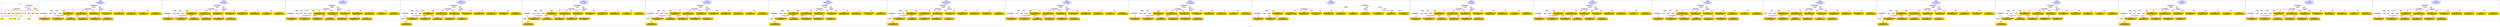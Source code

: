digraph n0 {
fontcolor="blue"
remincross="true"
label="s07-s-13.json"
subgraph cluster_0 {
label="1-correct model"
n2[style="filled",color="white",fillcolor="lightgray",label="CulturalHeritageObject1"];
n3[shape="plaintext",style="filled",fillcolor="gold",label="dates"];
n4[style="filled",color="white",fillcolor="lightgray",label="Person1"];
n5[shape="plaintext",style="filled",fillcolor="gold",label="dimension"];
n6[shape="plaintext",style="filled",fillcolor="gold",label="technique"];
n7[shape="plaintext",style="filled",fillcolor="gold",label="credit_line"];
n8[shape="plaintext",style="filled",fillcolor="gold",label="origin"];
n9[shape="plaintext",style="filled",fillcolor="gold",label="title"];
n10[shape="plaintext",style="filled",fillcolor="gold",label="ac_id"];
n11[style="filled",color="white",fillcolor="lightgray",label="Concept1"];
n12[shape="plaintext",style="filled",fillcolor="gold",label="nationality"];
n13[shape="plaintext",style="filled",fillcolor="gold",label="birthDate"];
n14[shape="plaintext",style="filled",fillcolor="gold",label="deathDate"];
n15[shape="plaintext",style="filled",fillcolor="gold",label="name"];
n16[style="filled",color="white",fillcolor="lightgray",label="EuropeanaAggregation1"];
n17[style="filled",color="white",fillcolor="lightgray",label="WebResource1"];
n18[style="filled",color="white",fillcolor="lightgray",label="WebResource2"];
n19[shape="plaintext",style="filled",fillcolor="gold",label="image_url"];
n20[shape="plaintext",style="filled",fillcolor="gold",label="audio_url"];
n21[shape="plaintext",style="filled",fillcolor="gold",label="category"];
}
subgraph cluster_1 {
label="candidate 0\nlink coherence:1.0\nnode coherence:1.0\nconfidence:0.4183473650457416\nmapping score:0.5680205502533425\ncost:19.99977\n-precision:0.55-recall:0.58"
n23[style="filled",color="white",fillcolor="lightgray",label="CulturalHeritageObject1"];
n24[style="filled",color="white",fillcolor="lightgray",label="CulturalHeritageObject2"];
n25[style="filled",color="white",fillcolor="lightgray",label="Person1"];
n26[style="filled",color="white",fillcolor="lightgray",label="Concept1"];
n27[style="filled",color="white",fillcolor="lightgray",label="Document1"];
n28[style="filled",color="white",fillcolor="lightgray",label="EuropeanaAggregation1"];
n29[style="filled",color="white",fillcolor="lightgray",label="WebResource1"];
n30[shape="plaintext",style="filled",fillcolor="gold",label="nationality\n[Person,countryAssociatedWithThePerson,0.695]\n[CulturalHeritageObject,provenance,0.136]\n[Concept,prefLabel,0.091]\n[CulturalHeritageObject,title,0.078]"];
n31[shape="plaintext",style="filled",fillcolor="gold",label="audio_url\n[WebResource,classLink,0.585]\n[Document,classLink,0.398]\n[CulturalHeritageObject,description,0.014]\n[Person,biographicalInformation,0.003]"];
n32[shape="plaintext",style="filled",fillcolor="gold",label="deathDate\n[CulturalHeritageObject,description,0.384]\n[Person,biographicalInformation,0.24]\n[CulturalHeritageObject,provenance,0.197]\n[Person,dateOfDeath,0.18]"];
n33[shape="plaintext",style="filled",fillcolor="gold",label="title\n[CulturalHeritageObject,description,0.422]\n[CulturalHeritageObject,title,0.291]\n[Person,biographicalInformation,0.187]\n[Concept,prefLabel,0.1]"];
n34[shape="plaintext",style="filled",fillcolor="gold",label="dimension\n[CulturalHeritageObject,extent,0.658]\n[CulturalHeritageObject,accessionNumber,0.143]\n[CulturalHeritageObject,description,0.11]\n[CulturalHeritageObject,provenance,0.089]"];
n35[shape="plaintext",style="filled",fillcolor="gold",label="credit_line\n[CulturalHeritageObject,provenance,0.475]\n[CulturalHeritageObject,description,0.217]\n[CulturalHeritageObject,title,0.178]\n[Person,biographicalInformation,0.13]"];
n36[shape="plaintext",style="filled",fillcolor="gold",label="birthDate\n[Person,dateOfDeath,0.329]\n[Person,dateOfBirth,0.292]\n[CulturalHeritageObject,created,0.202]\n[CulturalHeritageObject,description,0.177]"];
n37[shape="plaintext",style="filled",fillcolor="gold",label="ac_id\n[CulturalHeritageObject,description,0.482]\n[CulturalHeritageObject,provenance,0.186]\n[Document,classLink,0.176]\n[Person,nameOfThePerson,0.156]"];
n38[shape="plaintext",style="filled",fillcolor="gold",label="category\n[Person,biographicalInformation,0.306]\n[CulturalHeritageObject,description,0.288]\n[CulturalHeritageObject,provenance,0.206]\n[Concept,prefLabel,0.2]"];
n39[shape="plaintext",style="filled",fillcolor="gold",label="image_url\n[WebResource,classLink,0.65]\n[Document,classLink,0.257]\n[CulturalHeritageObject,description,0.064]\n[Person,biographicalInformation,0.029]"];
n40[shape="plaintext",style="filled",fillcolor="gold",label="technique\n[CulturalHeritageObject,medium,0.681]\n[CulturalHeritageObject,description,0.199]\n[Person,biographicalInformation,0.071]\n[CulturalHeritageObject,title,0.049]"];
n41[shape="plaintext",style="filled",fillcolor="gold",label="name\n[CulturalHeritageObject,description,0.313]\n[Person,nameOfThePerson,0.277]\n[Person,biographicalInformation,0.237]\n[CulturalHeritageObject,title,0.173]"];
n42[shape="plaintext",style="filled",fillcolor="gold",label="dates\n[CulturalHeritageObject,created,0.338]\n[Person,dateOfDeath,0.262]\n[CulturalHeritageObject,description,0.237]\n[Person,biographicalInformation,0.163]"];
n43[shape="plaintext",style="filled",fillcolor="gold",label="origin\n[Place,label,0.342]\n[CulturalHeritageObject,description,0.292]\n[CulturalHeritageObject,title,0.187]\n[Concept,prefLabel,0.179]"];
}
subgraph cluster_2 {
label="candidate 1\nlink coherence:1.0\nnode coherence:1.0\nconfidence:0.415653959114701\nmapping score:0.5671227482763289\ncost:19.99977\n-precision:0.6-recall:0.63"
n45[style="filled",color="white",fillcolor="lightgray",label="CulturalHeritageObject1"];
n46[style="filled",color="white",fillcolor="lightgray",label="CulturalHeritageObject2"];
n47[style="filled",color="white",fillcolor="lightgray",label="Person1"];
n48[style="filled",color="white",fillcolor="lightgray",label="Concept1"];
n49[style="filled",color="white",fillcolor="lightgray",label="Document1"];
n50[style="filled",color="white",fillcolor="lightgray",label="EuropeanaAggregation1"];
n51[style="filled",color="white",fillcolor="lightgray",label="WebResource1"];
n52[shape="plaintext",style="filled",fillcolor="gold",label="nationality\n[Person,countryAssociatedWithThePerson,0.695]\n[CulturalHeritageObject,provenance,0.136]\n[Concept,prefLabel,0.091]\n[CulturalHeritageObject,title,0.078]"];
n53[shape="plaintext",style="filled",fillcolor="gold",label="audio_url\n[WebResource,classLink,0.585]\n[Document,classLink,0.398]\n[CulturalHeritageObject,description,0.014]\n[Person,biographicalInformation,0.003]"];
n54[shape="plaintext",style="filled",fillcolor="gold",label="deathDate\n[CulturalHeritageObject,description,0.384]\n[Person,biographicalInformation,0.24]\n[CulturalHeritageObject,provenance,0.197]\n[Person,dateOfDeath,0.18]"];
n55[shape="plaintext",style="filled",fillcolor="gold",label="title\n[CulturalHeritageObject,description,0.422]\n[CulturalHeritageObject,title,0.291]\n[Person,biographicalInformation,0.187]\n[Concept,prefLabel,0.1]"];
n56[shape="plaintext",style="filled",fillcolor="gold",label="dimension\n[CulturalHeritageObject,extent,0.658]\n[CulturalHeritageObject,accessionNumber,0.143]\n[CulturalHeritageObject,description,0.11]\n[CulturalHeritageObject,provenance,0.089]"];
n57[shape="plaintext",style="filled",fillcolor="gold",label="credit_line\n[CulturalHeritageObject,provenance,0.475]\n[CulturalHeritageObject,description,0.217]\n[CulturalHeritageObject,title,0.178]\n[Person,biographicalInformation,0.13]"];
n58[shape="plaintext",style="filled",fillcolor="gold",label="ac_id\n[CulturalHeritageObject,description,0.482]\n[CulturalHeritageObject,provenance,0.186]\n[Document,classLink,0.176]\n[Person,nameOfThePerson,0.156]"];
n59[shape="plaintext",style="filled",fillcolor="gold",label="category\n[Person,biographicalInformation,0.306]\n[CulturalHeritageObject,description,0.288]\n[CulturalHeritageObject,provenance,0.206]\n[Concept,prefLabel,0.2]"];
n60[shape="plaintext",style="filled",fillcolor="gold",label="birthDate\n[Person,dateOfDeath,0.329]\n[Person,dateOfBirth,0.292]\n[CulturalHeritageObject,created,0.202]\n[CulturalHeritageObject,description,0.177]"];
n61[shape="plaintext",style="filled",fillcolor="gold",label="image_url\n[WebResource,classLink,0.65]\n[Document,classLink,0.257]\n[CulturalHeritageObject,description,0.064]\n[Person,biographicalInformation,0.029]"];
n62[shape="plaintext",style="filled",fillcolor="gold",label="technique\n[CulturalHeritageObject,medium,0.681]\n[CulturalHeritageObject,description,0.199]\n[Person,biographicalInformation,0.071]\n[CulturalHeritageObject,title,0.049]"];
n63[shape="plaintext",style="filled",fillcolor="gold",label="name\n[CulturalHeritageObject,description,0.313]\n[Person,nameOfThePerson,0.277]\n[Person,biographicalInformation,0.237]\n[CulturalHeritageObject,title,0.173]"];
n64[shape="plaintext",style="filled",fillcolor="gold",label="dates\n[CulturalHeritageObject,created,0.338]\n[Person,dateOfDeath,0.262]\n[CulturalHeritageObject,description,0.237]\n[Person,biographicalInformation,0.163]"];
n65[shape="plaintext",style="filled",fillcolor="gold",label="origin\n[Place,label,0.342]\n[CulturalHeritageObject,description,0.292]\n[CulturalHeritageObject,title,0.187]\n[Concept,prefLabel,0.179]"];
}
subgraph cluster_3 {
label="candidate 10\nlink coherence:0.9523809523809523\nnode coherence:1.0\nconfidence:0.4144557294227806\nmapping score:0.5667233383790221\ncost:20.99977\n-precision:0.62-recall:0.68"
n67[style="filled",color="white",fillcolor="lightgray",label="CulturalHeritageObject1"];
n68[style="filled",color="white",fillcolor="lightgray",label="CulturalHeritageObject2"];
n69[style="filled",color="white",fillcolor="lightgray",label="Person1"];
n70[style="filled",color="white",fillcolor="lightgray",label="Place1"];
n71[style="filled",color="white",fillcolor="lightgray",label="Concept1"];
n72[style="filled",color="white",fillcolor="lightgray",label="Document1"];
n73[style="filled",color="white",fillcolor="lightgray",label="EuropeanaAggregation1"];
n74[style="filled",color="white",fillcolor="lightgray",label="WebResource1"];
n75[shape="plaintext",style="filled",fillcolor="gold",label="nationality\n[Person,countryAssociatedWithThePerson,0.695]\n[CulturalHeritageObject,provenance,0.136]\n[Concept,prefLabel,0.091]\n[CulturalHeritageObject,title,0.078]"];
n76[shape="plaintext",style="filled",fillcolor="gold",label="audio_url\n[WebResource,classLink,0.585]\n[Document,classLink,0.398]\n[CulturalHeritageObject,description,0.014]\n[Person,biographicalInformation,0.003]"];
n77[shape="plaintext",style="filled",fillcolor="gold",label="title\n[CulturalHeritageObject,description,0.422]\n[CulturalHeritageObject,title,0.291]\n[Person,biographicalInformation,0.187]\n[Concept,prefLabel,0.1]"];
n78[shape="plaintext",style="filled",fillcolor="gold",label="dimension\n[CulturalHeritageObject,extent,0.658]\n[CulturalHeritageObject,accessionNumber,0.143]\n[CulturalHeritageObject,description,0.11]\n[CulturalHeritageObject,provenance,0.089]"];
n79[shape="plaintext",style="filled",fillcolor="gold",label="deathDate\n[CulturalHeritageObject,description,0.384]\n[Person,biographicalInformation,0.24]\n[CulturalHeritageObject,provenance,0.197]\n[Person,dateOfDeath,0.18]"];
n80[shape="plaintext",style="filled",fillcolor="gold",label="credit_line\n[CulturalHeritageObject,provenance,0.475]\n[CulturalHeritageObject,description,0.217]\n[CulturalHeritageObject,title,0.178]\n[Person,biographicalInformation,0.13]"];
n81[shape="plaintext",style="filled",fillcolor="gold",label="ac_id\n[CulturalHeritageObject,description,0.482]\n[CulturalHeritageObject,provenance,0.186]\n[Document,classLink,0.176]\n[Person,nameOfThePerson,0.156]"];
n82[shape="plaintext",style="filled",fillcolor="gold",label="category\n[Person,biographicalInformation,0.306]\n[CulturalHeritageObject,description,0.288]\n[CulturalHeritageObject,provenance,0.206]\n[Concept,prefLabel,0.2]"];
n83[shape="plaintext",style="filled",fillcolor="gold",label="birthDate\n[Person,dateOfDeath,0.329]\n[Person,dateOfBirth,0.292]\n[CulturalHeritageObject,created,0.202]\n[CulturalHeritageObject,description,0.177]"];
n84[shape="plaintext",style="filled",fillcolor="gold",label="image_url\n[WebResource,classLink,0.65]\n[Document,classLink,0.257]\n[CulturalHeritageObject,description,0.064]\n[Person,biographicalInformation,0.029]"];
n85[shape="plaintext",style="filled",fillcolor="gold",label="technique\n[CulturalHeritageObject,medium,0.681]\n[CulturalHeritageObject,description,0.199]\n[Person,biographicalInformation,0.071]\n[CulturalHeritageObject,title,0.049]"];
n86[shape="plaintext",style="filled",fillcolor="gold",label="name\n[CulturalHeritageObject,description,0.313]\n[Person,nameOfThePerson,0.277]\n[Person,biographicalInformation,0.237]\n[CulturalHeritageObject,title,0.173]"];
n87[shape="plaintext",style="filled",fillcolor="gold",label="dates\n[CulturalHeritageObject,created,0.338]\n[Person,dateOfDeath,0.262]\n[CulturalHeritageObject,description,0.237]\n[Person,biographicalInformation,0.163]"];
n88[shape="plaintext",style="filled",fillcolor="gold",label="origin\n[Place,label,0.342]\n[CulturalHeritageObject,description,0.292]\n[CulturalHeritageObject,title,0.187]\n[Concept,prefLabel,0.179]"];
}
subgraph cluster_4 {
label="candidate 11\nlink coherence:0.9523809523809523\nnode coherence:1.0\nconfidence:0.4144240228849453\nmapping score:0.5786175314378389\ncost:20.99977\n-precision:0.62-recall:0.68"
n90[style="filled",color="white",fillcolor="lightgray",label="CulturalHeritageObject1"];
n91[style="filled",color="white",fillcolor="lightgray",label="CulturalHeritageObject2"];
n92[style="filled",color="white",fillcolor="lightgray",label="Person1"];
n93[style="filled",color="white",fillcolor="lightgray",label="Place1"];
n94[style="filled",color="white",fillcolor="lightgray",label="Concept1"];
n95[style="filled",color="white",fillcolor="lightgray",label="Document2"];
n96[style="filled",color="white",fillcolor="lightgray",label="EuropeanaAggregation1"];
n97[style="filled",color="white",fillcolor="lightgray",label="WebResource1"];
n98[shape="plaintext",style="filled",fillcolor="gold",label="nationality\n[Person,countryAssociatedWithThePerson,0.695]\n[CulturalHeritageObject,provenance,0.136]\n[Concept,prefLabel,0.091]\n[CulturalHeritageObject,title,0.078]"];
n99[shape="plaintext",style="filled",fillcolor="gold",label="category\n[Person,biographicalInformation,0.306]\n[CulturalHeritageObject,description,0.288]\n[CulturalHeritageObject,provenance,0.206]\n[Concept,prefLabel,0.2]"];
n100[shape="plaintext",style="filled",fillcolor="gold",label="dimension\n[CulturalHeritageObject,extent,0.658]\n[CulturalHeritageObject,accessionNumber,0.143]\n[CulturalHeritageObject,description,0.11]\n[CulturalHeritageObject,provenance,0.089]"];
n101[shape="plaintext",style="filled",fillcolor="gold",label="deathDate\n[CulturalHeritageObject,description,0.384]\n[Person,biographicalInformation,0.24]\n[CulturalHeritageObject,provenance,0.197]\n[Person,dateOfDeath,0.18]"];
n102[shape="plaintext",style="filled",fillcolor="gold",label="credit_line\n[CulturalHeritageObject,provenance,0.475]\n[CulturalHeritageObject,description,0.217]\n[CulturalHeritageObject,title,0.178]\n[Person,biographicalInformation,0.13]"];
n103[shape="plaintext",style="filled",fillcolor="gold",label="ac_id\n[CulturalHeritageObject,description,0.482]\n[CulturalHeritageObject,provenance,0.186]\n[Document,classLink,0.176]\n[Person,nameOfThePerson,0.156]"];
n104[shape="plaintext",style="filled",fillcolor="gold",label="audio_url\n[WebResource,classLink,0.585]\n[Document,classLink,0.398]\n[CulturalHeritageObject,description,0.014]\n[Person,biographicalInformation,0.003]"];
n105[shape="plaintext",style="filled",fillcolor="gold",label="origin\n[Place,label,0.342]\n[CulturalHeritageObject,description,0.292]\n[CulturalHeritageObject,title,0.187]\n[Concept,prefLabel,0.179]"];
n106[shape="plaintext",style="filled",fillcolor="gold",label="birthDate\n[Person,dateOfDeath,0.329]\n[Person,dateOfBirth,0.292]\n[CulturalHeritageObject,created,0.202]\n[CulturalHeritageObject,description,0.177]"];
n107[shape="plaintext",style="filled",fillcolor="gold",label="image_url\n[WebResource,classLink,0.65]\n[Document,classLink,0.257]\n[CulturalHeritageObject,description,0.064]\n[Person,biographicalInformation,0.029]"];
n108[shape="plaintext",style="filled",fillcolor="gold",label="technique\n[CulturalHeritageObject,medium,0.681]\n[CulturalHeritageObject,description,0.199]\n[Person,biographicalInformation,0.071]\n[CulturalHeritageObject,title,0.049]"];
n109[shape="plaintext",style="filled",fillcolor="gold",label="name\n[CulturalHeritageObject,description,0.313]\n[Person,nameOfThePerson,0.277]\n[Person,biographicalInformation,0.237]\n[CulturalHeritageObject,title,0.173]"];
n110[shape="plaintext",style="filled",fillcolor="gold",label="dates\n[CulturalHeritageObject,created,0.338]\n[Person,dateOfDeath,0.262]\n[CulturalHeritageObject,description,0.237]\n[Person,biographicalInformation,0.163]"];
n111[shape="plaintext",style="filled",fillcolor="gold",label="title\n[CulturalHeritageObject,description,0.422]\n[CulturalHeritageObject,title,0.291]\n[Person,biographicalInformation,0.187]\n[Concept,prefLabel,0.1]"];
}
subgraph cluster_5 {
label="candidate 12\nlink coherence:0.9523809523809523\nnode coherence:1.0\nconfidence:0.4057830517492303\nmapping score:0.563832445821172\ncost:20.99978\n-precision:0.57-recall:0.63"
n113[style="filled",color="white",fillcolor="lightgray",label="CulturalHeritageObject1"];
n114[style="filled",color="white",fillcolor="lightgray",label="CulturalHeritageObject2"];
n115[style="filled",color="white",fillcolor="lightgray",label="Person1"];
n116[style="filled",color="white",fillcolor="lightgray",label="Concept1"];
n117[style="filled",color="white",fillcolor="lightgray",label="Document1"];
n118[style="filled",color="white",fillcolor="lightgray",label="Document2"];
n119[style="filled",color="white",fillcolor="lightgray",label="EuropeanaAggregation1"];
n120[style="filled",color="white",fillcolor="lightgray",label="WebResource1"];
n121[shape="plaintext",style="filled",fillcolor="gold",label="nationality\n[Person,countryAssociatedWithThePerson,0.695]\n[CulturalHeritageObject,provenance,0.136]\n[Concept,prefLabel,0.091]\n[CulturalHeritageObject,title,0.078]"];
n122[shape="plaintext",style="filled",fillcolor="gold",label="ac_id\n[CulturalHeritageObject,description,0.482]\n[CulturalHeritageObject,provenance,0.186]\n[Document,classLink,0.176]\n[Person,nameOfThePerson,0.156]"];
n123[shape="plaintext",style="filled",fillcolor="gold",label="deathDate\n[CulturalHeritageObject,description,0.384]\n[Person,biographicalInformation,0.24]\n[CulturalHeritageObject,provenance,0.197]\n[Person,dateOfDeath,0.18]"];
n124[shape="plaintext",style="filled",fillcolor="gold",label="dimension\n[CulturalHeritageObject,extent,0.658]\n[CulturalHeritageObject,accessionNumber,0.143]\n[CulturalHeritageObject,description,0.11]\n[CulturalHeritageObject,provenance,0.089]"];
n125[shape="plaintext",style="filled",fillcolor="gold",label="credit_line\n[CulturalHeritageObject,provenance,0.475]\n[CulturalHeritageObject,description,0.217]\n[CulturalHeritageObject,title,0.178]\n[Person,biographicalInformation,0.13]"];
n126[shape="plaintext",style="filled",fillcolor="gold",label="birthDate\n[Person,dateOfDeath,0.329]\n[Person,dateOfBirth,0.292]\n[CulturalHeritageObject,created,0.202]\n[CulturalHeritageObject,description,0.177]"];
n127[shape="plaintext",style="filled",fillcolor="gold",label="title\n[CulturalHeritageObject,description,0.422]\n[CulturalHeritageObject,title,0.291]\n[Person,biographicalInformation,0.187]\n[Concept,prefLabel,0.1]"];
n128[shape="plaintext",style="filled",fillcolor="gold",label="audio_url\n[WebResource,classLink,0.585]\n[Document,classLink,0.398]\n[CulturalHeritageObject,description,0.014]\n[Person,biographicalInformation,0.003]"];
n129[shape="plaintext",style="filled",fillcolor="gold",label="category\n[Person,biographicalInformation,0.306]\n[CulturalHeritageObject,description,0.288]\n[CulturalHeritageObject,provenance,0.206]\n[Concept,prefLabel,0.2]"];
n130[shape="plaintext",style="filled",fillcolor="gold",label="image_url\n[WebResource,classLink,0.65]\n[Document,classLink,0.257]\n[CulturalHeritageObject,description,0.064]\n[Person,biographicalInformation,0.029]"];
n131[shape="plaintext",style="filled",fillcolor="gold",label="technique\n[CulturalHeritageObject,medium,0.681]\n[CulturalHeritageObject,description,0.199]\n[Person,biographicalInformation,0.071]\n[CulturalHeritageObject,title,0.049]"];
n132[shape="plaintext",style="filled",fillcolor="gold",label="name\n[CulturalHeritageObject,description,0.313]\n[Person,nameOfThePerson,0.277]\n[Person,biographicalInformation,0.237]\n[CulturalHeritageObject,title,0.173]"];
n133[shape="plaintext",style="filled",fillcolor="gold",label="dates\n[CulturalHeritageObject,created,0.338]\n[Person,dateOfDeath,0.262]\n[CulturalHeritageObject,description,0.237]\n[Person,biographicalInformation,0.163]"];
n134[shape="plaintext",style="filled",fillcolor="gold",label="origin\n[Place,label,0.342]\n[CulturalHeritageObject,description,0.292]\n[CulturalHeritageObject,title,0.187]\n[Concept,prefLabel,0.179]"];
}
subgraph cluster_6 {
label="candidate 13\nlink coherence:0.9523809523809523\nnode coherence:1.0\nconfidence:0.4057830517492303\nmapping score:0.563832445821172\ncost:120.009832\n-precision:0.48-recall:0.53"
n136[style="filled",color="white",fillcolor="lightgray",label="CulturalHeritageObject1"];
n137[style="filled",color="white",fillcolor="lightgray",label="CulturalHeritageObject2"];
n138[style="filled",color="white",fillcolor="lightgray",label="Person1"];
n139[style="filled",color="white",fillcolor="lightgray",label="Concept1"];
n140[style="filled",color="white",fillcolor="lightgray",label="Document1"];
n141[style="filled",color="white",fillcolor="lightgray",label="Document2"];
n142[style="filled",color="white",fillcolor="lightgray",label="EuropeanaAggregation1"];
n143[style="filled",color="white",fillcolor="lightgray",label="WebResource1"];
n144[shape="plaintext",style="filled",fillcolor="gold",label="nationality\n[Person,countryAssociatedWithThePerson,0.695]\n[CulturalHeritageObject,provenance,0.136]\n[Concept,prefLabel,0.091]\n[CulturalHeritageObject,title,0.078]"];
n145[shape="plaintext",style="filled",fillcolor="gold",label="ac_id\n[CulturalHeritageObject,description,0.482]\n[CulturalHeritageObject,provenance,0.186]\n[Document,classLink,0.176]\n[Person,nameOfThePerson,0.156]"];
n146[shape="plaintext",style="filled",fillcolor="gold",label="deathDate\n[CulturalHeritageObject,description,0.384]\n[Person,biographicalInformation,0.24]\n[CulturalHeritageObject,provenance,0.197]\n[Person,dateOfDeath,0.18]"];
n147[shape="plaintext",style="filled",fillcolor="gold",label="dimension\n[CulturalHeritageObject,extent,0.658]\n[CulturalHeritageObject,accessionNumber,0.143]\n[CulturalHeritageObject,description,0.11]\n[CulturalHeritageObject,provenance,0.089]"];
n148[shape="plaintext",style="filled",fillcolor="gold",label="credit_line\n[CulturalHeritageObject,provenance,0.475]\n[CulturalHeritageObject,description,0.217]\n[CulturalHeritageObject,title,0.178]\n[Person,biographicalInformation,0.13]"];
n149[shape="plaintext",style="filled",fillcolor="gold",label="birthDate\n[Person,dateOfDeath,0.329]\n[Person,dateOfBirth,0.292]\n[CulturalHeritageObject,created,0.202]\n[CulturalHeritageObject,description,0.177]"];
n150[shape="plaintext",style="filled",fillcolor="gold",label="title\n[CulturalHeritageObject,description,0.422]\n[CulturalHeritageObject,title,0.291]\n[Person,biographicalInformation,0.187]\n[Concept,prefLabel,0.1]"];
n151[shape="plaintext",style="filled",fillcolor="gold",label="audio_url\n[WebResource,classLink,0.585]\n[Document,classLink,0.398]\n[CulturalHeritageObject,description,0.014]\n[Person,biographicalInformation,0.003]"];
n152[shape="plaintext",style="filled",fillcolor="gold",label="category\n[Person,biographicalInformation,0.306]\n[CulturalHeritageObject,description,0.288]\n[CulturalHeritageObject,provenance,0.206]\n[Concept,prefLabel,0.2]"];
n153[shape="plaintext",style="filled",fillcolor="gold",label="image_url\n[WebResource,classLink,0.65]\n[Document,classLink,0.257]\n[CulturalHeritageObject,description,0.064]\n[Person,biographicalInformation,0.029]"];
n154[shape="plaintext",style="filled",fillcolor="gold",label="technique\n[CulturalHeritageObject,medium,0.681]\n[CulturalHeritageObject,description,0.199]\n[Person,biographicalInformation,0.071]\n[CulturalHeritageObject,title,0.049]"];
n155[shape="plaintext",style="filled",fillcolor="gold",label="name\n[CulturalHeritageObject,description,0.313]\n[Person,nameOfThePerson,0.277]\n[Person,biographicalInformation,0.237]\n[CulturalHeritageObject,title,0.173]"];
n156[shape="plaintext",style="filled",fillcolor="gold",label="dates\n[CulturalHeritageObject,created,0.338]\n[Person,dateOfDeath,0.262]\n[CulturalHeritageObject,description,0.237]\n[Person,biographicalInformation,0.163]"];
n157[shape="plaintext",style="filled",fillcolor="gold",label="origin\n[Place,label,0.342]\n[CulturalHeritageObject,description,0.292]\n[CulturalHeritageObject,title,0.187]\n[Concept,prefLabel,0.179]"];
}
subgraph cluster_7 {
label="candidate 14\nlink coherence:0.95\nnode coherence:0.9473684210526315\nconfidence:0.4254030777902127\nmapping score:0.5647333567571385\ncost:19.99977\n-precision:0.55-recall:0.58"
n159[style="filled",color="white",fillcolor="lightgray",label="CulturalHeritageObject1"];
n160[style="filled",color="white",fillcolor="lightgray",label="CulturalHeritageObject2"];
n161[style="filled",color="white",fillcolor="lightgray",label="Person1"];
n162[style="filled",color="white",fillcolor="lightgray",label="Concept1"];
n163[style="filled",color="white",fillcolor="lightgray",label="Document2"];
n164[style="filled",color="white",fillcolor="lightgray",label="EuropeanaAggregation1"];
n165[style="filled",color="white",fillcolor="lightgray",label="WebResource1"];
n166[shape="plaintext",style="filled",fillcolor="gold",label="nationality\n[Person,countryAssociatedWithThePerson,0.695]\n[CulturalHeritageObject,provenance,0.136]\n[Concept,prefLabel,0.091]\n[CulturalHeritageObject,title,0.078]"];
n167[shape="plaintext",style="filled",fillcolor="gold",label="deathDate\n[CulturalHeritageObject,description,0.384]\n[Person,biographicalInformation,0.24]\n[CulturalHeritageObject,provenance,0.197]\n[Person,dateOfDeath,0.18]"];
n168[shape="plaintext",style="filled",fillcolor="gold",label="dimension\n[CulturalHeritageObject,extent,0.658]\n[CulturalHeritageObject,accessionNumber,0.143]\n[CulturalHeritageObject,description,0.11]\n[CulturalHeritageObject,provenance,0.089]"];
n169[shape="plaintext",style="filled",fillcolor="gold",label="credit_line\n[CulturalHeritageObject,provenance,0.475]\n[CulturalHeritageObject,description,0.217]\n[CulturalHeritageObject,title,0.178]\n[Person,biographicalInformation,0.13]"];
n170[shape="plaintext",style="filled",fillcolor="gold",label="birthDate\n[Person,dateOfDeath,0.329]\n[Person,dateOfBirth,0.292]\n[CulturalHeritageObject,created,0.202]\n[CulturalHeritageObject,description,0.177]"];
n171[shape="plaintext",style="filled",fillcolor="gold",label="ac_id\n[CulturalHeritageObject,description,0.482]\n[CulturalHeritageObject,provenance,0.186]\n[Document,classLink,0.176]\n[Person,nameOfThePerson,0.156]"];
n172[shape="plaintext",style="filled",fillcolor="gold",label="audio_url\n[WebResource,classLink,0.585]\n[Document,classLink,0.398]\n[CulturalHeritageObject,description,0.014]\n[Person,biographicalInformation,0.003]"];
n173[shape="plaintext",style="filled",fillcolor="gold",label="origin\n[Place,label,0.342]\n[CulturalHeritageObject,description,0.292]\n[CulturalHeritageObject,title,0.187]\n[Concept,prefLabel,0.179]"];
n174[shape="plaintext",style="filled",fillcolor="gold",label="category\n[Person,biographicalInformation,0.306]\n[CulturalHeritageObject,description,0.288]\n[CulturalHeritageObject,provenance,0.206]\n[Concept,prefLabel,0.2]"];
n175[shape="plaintext",style="filled",fillcolor="gold",label="image_url\n[WebResource,classLink,0.65]\n[Document,classLink,0.257]\n[CulturalHeritageObject,description,0.064]\n[Person,biographicalInformation,0.029]"];
n176[shape="plaintext",style="filled",fillcolor="gold",label="technique\n[CulturalHeritageObject,medium,0.681]\n[CulturalHeritageObject,description,0.199]\n[Person,biographicalInformation,0.071]\n[CulturalHeritageObject,title,0.049]"];
n177[shape="plaintext",style="filled",fillcolor="gold",label="name\n[CulturalHeritageObject,description,0.313]\n[Person,nameOfThePerson,0.277]\n[Person,biographicalInformation,0.237]\n[CulturalHeritageObject,title,0.173]"];
n178[shape="plaintext",style="filled",fillcolor="gold",label="dates\n[CulturalHeritageObject,created,0.338]\n[Person,dateOfDeath,0.262]\n[CulturalHeritageObject,description,0.237]\n[Person,biographicalInformation,0.163]"];
n179[shape="plaintext",style="filled",fillcolor="gold",label="title\n[CulturalHeritageObject,description,0.422]\n[CulturalHeritageObject,title,0.291]\n[Person,biographicalInformation,0.187]\n[Concept,prefLabel,0.1]"];
}
subgraph cluster_8 {
label="candidate 15\nlink coherence:0.95\nnode coherence:0.9473684210526315\nconfidence:0.4227096718591721\nmapping score:0.5638355547801249\ncost:19.99977\n-precision:0.6-recall:0.63"
n181[style="filled",color="white",fillcolor="lightgray",label="CulturalHeritageObject1"];
n182[style="filled",color="white",fillcolor="lightgray",label="CulturalHeritageObject2"];
n183[style="filled",color="white",fillcolor="lightgray",label="Person1"];
n184[style="filled",color="white",fillcolor="lightgray",label="Concept1"];
n185[style="filled",color="white",fillcolor="lightgray",label="Document2"];
n186[style="filled",color="white",fillcolor="lightgray",label="EuropeanaAggregation1"];
n187[style="filled",color="white",fillcolor="lightgray",label="WebResource1"];
n188[shape="plaintext",style="filled",fillcolor="gold",label="nationality\n[Person,countryAssociatedWithThePerson,0.695]\n[CulturalHeritageObject,provenance,0.136]\n[Concept,prefLabel,0.091]\n[CulturalHeritageObject,title,0.078]"];
n189[shape="plaintext",style="filled",fillcolor="gold",label="deathDate\n[CulturalHeritageObject,description,0.384]\n[Person,biographicalInformation,0.24]\n[CulturalHeritageObject,provenance,0.197]\n[Person,dateOfDeath,0.18]"];
n190[shape="plaintext",style="filled",fillcolor="gold",label="dimension\n[CulturalHeritageObject,extent,0.658]\n[CulturalHeritageObject,accessionNumber,0.143]\n[CulturalHeritageObject,description,0.11]\n[CulturalHeritageObject,provenance,0.089]"];
n191[shape="plaintext",style="filled",fillcolor="gold",label="credit_line\n[CulturalHeritageObject,provenance,0.475]\n[CulturalHeritageObject,description,0.217]\n[CulturalHeritageObject,title,0.178]\n[Person,biographicalInformation,0.13]"];
n192[shape="plaintext",style="filled",fillcolor="gold",label="ac_id\n[CulturalHeritageObject,description,0.482]\n[CulturalHeritageObject,provenance,0.186]\n[Document,classLink,0.176]\n[Person,nameOfThePerson,0.156]"];
n193[shape="plaintext",style="filled",fillcolor="gold",label="audio_url\n[WebResource,classLink,0.585]\n[Document,classLink,0.398]\n[CulturalHeritageObject,description,0.014]\n[Person,biographicalInformation,0.003]"];
n194[shape="plaintext",style="filled",fillcolor="gold",label="origin\n[Place,label,0.342]\n[CulturalHeritageObject,description,0.292]\n[CulturalHeritageObject,title,0.187]\n[Concept,prefLabel,0.179]"];
n195[shape="plaintext",style="filled",fillcolor="gold",label="birthDate\n[Person,dateOfDeath,0.329]\n[Person,dateOfBirth,0.292]\n[CulturalHeritageObject,created,0.202]\n[CulturalHeritageObject,description,0.177]"];
n196[shape="plaintext",style="filled",fillcolor="gold",label="category\n[Person,biographicalInformation,0.306]\n[CulturalHeritageObject,description,0.288]\n[CulturalHeritageObject,provenance,0.206]\n[Concept,prefLabel,0.2]"];
n197[shape="plaintext",style="filled",fillcolor="gold",label="image_url\n[WebResource,classLink,0.65]\n[Document,classLink,0.257]\n[CulturalHeritageObject,description,0.064]\n[Person,biographicalInformation,0.029]"];
n198[shape="plaintext",style="filled",fillcolor="gold",label="technique\n[CulturalHeritageObject,medium,0.681]\n[CulturalHeritageObject,description,0.199]\n[Person,biographicalInformation,0.071]\n[CulturalHeritageObject,title,0.049]"];
n199[shape="plaintext",style="filled",fillcolor="gold",label="name\n[CulturalHeritageObject,description,0.313]\n[Person,nameOfThePerson,0.277]\n[Person,biographicalInformation,0.237]\n[CulturalHeritageObject,title,0.173]"];
n200[shape="plaintext",style="filled",fillcolor="gold",label="dates\n[CulturalHeritageObject,created,0.338]\n[Person,dateOfDeath,0.262]\n[CulturalHeritageObject,description,0.237]\n[Person,biographicalInformation,0.163]"];
n201[shape="plaintext",style="filled",fillcolor="gold",label="title\n[CulturalHeritageObject,description,0.422]\n[CulturalHeritageObject,title,0.291]\n[Person,biographicalInformation,0.187]\n[Concept,prefLabel,0.1]"];
}
subgraph cluster_9 {
label="candidate 16\nlink coherence:0.95\nnode coherence:1.0\nconfidence:0.4183473650457416\nmapping score:0.5680205502533425\ncost:19.99978\n-precision:0.6-recall:0.63"
n203[style="filled",color="white",fillcolor="lightgray",label="CulturalHeritageObject1"];
n204[style="filled",color="white",fillcolor="lightgray",label="CulturalHeritageObject2"];
n205[style="filled",color="white",fillcolor="lightgray",label="Person1"];
n206[style="filled",color="white",fillcolor="lightgray",label="Concept1"];
n207[style="filled",color="white",fillcolor="lightgray",label="Document1"];
n208[style="filled",color="white",fillcolor="lightgray",label="EuropeanaAggregation1"];
n209[style="filled",color="white",fillcolor="lightgray",label="WebResource1"];
n210[shape="plaintext",style="filled",fillcolor="gold",label="nationality\n[Person,countryAssociatedWithThePerson,0.695]\n[CulturalHeritageObject,provenance,0.136]\n[Concept,prefLabel,0.091]\n[CulturalHeritageObject,title,0.078]"];
n211[shape="plaintext",style="filled",fillcolor="gold",label="audio_url\n[WebResource,classLink,0.585]\n[Document,classLink,0.398]\n[CulturalHeritageObject,description,0.014]\n[Person,biographicalInformation,0.003]"];
n212[shape="plaintext",style="filled",fillcolor="gold",label="deathDate\n[CulturalHeritageObject,description,0.384]\n[Person,biographicalInformation,0.24]\n[CulturalHeritageObject,provenance,0.197]\n[Person,dateOfDeath,0.18]"];
n213[shape="plaintext",style="filled",fillcolor="gold",label="title\n[CulturalHeritageObject,description,0.422]\n[CulturalHeritageObject,title,0.291]\n[Person,biographicalInformation,0.187]\n[Concept,prefLabel,0.1]"];
n214[shape="plaintext",style="filled",fillcolor="gold",label="dimension\n[CulturalHeritageObject,extent,0.658]\n[CulturalHeritageObject,accessionNumber,0.143]\n[CulturalHeritageObject,description,0.11]\n[CulturalHeritageObject,provenance,0.089]"];
n215[shape="plaintext",style="filled",fillcolor="gold",label="credit_line\n[CulturalHeritageObject,provenance,0.475]\n[CulturalHeritageObject,description,0.217]\n[CulturalHeritageObject,title,0.178]\n[Person,biographicalInformation,0.13]"];
n216[shape="plaintext",style="filled",fillcolor="gold",label="birthDate\n[Person,dateOfDeath,0.329]\n[Person,dateOfBirth,0.292]\n[CulturalHeritageObject,created,0.202]\n[CulturalHeritageObject,description,0.177]"];
n217[shape="plaintext",style="filled",fillcolor="gold",label="ac_id\n[CulturalHeritageObject,description,0.482]\n[CulturalHeritageObject,provenance,0.186]\n[Document,classLink,0.176]\n[Person,nameOfThePerson,0.156]"];
n218[shape="plaintext",style="filled",fillcolor="gold",label="category\n[Person,biographicalInformation,0.306]\n[CulturalHeritageObject,description,0.288]\n[CulturalHeritageObject,provenance,0.206]\n[Concept,prefLabel,0.2]"];
n219[shape="plaintext",style="filled",fillcolor="gold",label="image_url\n[WebResource,classLink,0.65]\n[Document,classLink,0.257]\n[CulturalHeritageObject,description,0.064]\n[Person,biographicalInformation,0.029]"];
n220[shape="plaintext",style="filled",fillcolor="gold",label="technique\n[CulturalHeritageObject,medium,0.681]\n[CulturalHeritageObject,description,0.199]\n[Person,biographicalInformation,0.071]\n[CulturalHeritageObject,title,0.049]"];
n221[shape="plaintext",style="filled",fillcolor="gold",label="name\n[CulturalHeritageObject,description,0.313]\n[Person,nameOfThePerson,0.277]\n[Person,biographicalInformation,0.237]\n[CulturalHeritageObject,title,0.173]"];
n222[shape="plaintext",style="filled",fillcolor="gold",label="dates\n[CulturalHeritageObject,created,0.338]\n[Person,dateOfDeath,0.262]\n[CulturalHeritageObject,description,0.237]\n[Person,biographicalInformation,0.163]"];
n223[shape="plaintext",style="filled",fillcolor="gold",label="origin\n[Place,label,0.342]\n[CulturalHeritageObject,description,0.292]\n[CulturalHeritageObject,title,0.187]\n[Concept,prefLabel,0.179]"];
}
subgraph cluster_10 {
label="candidate 17\nlink coherence:0.95\nnode coherence:1.0\nconfidence:0.4183473650457416\nmapping score:0.5680205502533425\ncost:119.009832\n-precision:0.5-recall:0.53"
n225[style="filled",color="white",fillcolor="lightgray",label="CulturalHeritageObject1"];
n226[style="filled",color="white",fillcolor="lightgray",label="CulturalHeritageObject2"];
n227[style="filled",color="white",fillcolor="lightgray",label="Person1"];
n228[style="filled",color="white",fillcolor="lightgray",label="Concept1"];
n229[style="filled",color="white",fillcolor="lightgray",label="Document1"];
n230[style="filled",color="white",fillcolor="lightgray",label="EuropeanaAggregation1"];
n231[style="filled",color="white",fillcolor="lightgray",label="WebResource1"];
n232[shape="plaintext",style="filled",fillcolor="gold",label="nationality\n[Person,countryAssociatedWithThePerson,0.695]\n[CulturalHeritageObject,provenance,0.136]\n[Concept,prefLabel,0.091]\n[CulturalHeritageObject,title,0.078]"];
n233[shape="plaintext",style="filled",fillcolor="gold",label="audio_url\n[WebResource,classLink,0.585]\n[Document,classLink,0.398]\n[CulturalHeritageObject,description,0.014]\n[Person,biographicalInformation,0.003]"];
n234[shape="plaintext",style="filled",fillcolor="gold",label="deathDate\n[CulturalHeritageObject,description,0.384]\n[Person,biographicalInformation,0.24]\n[CulturalHeritageObject,provenance,0.197]\n[Person,dateOfDeath,0.18]"];
n235[shape="plaintext",style="filled",fillcolor="gold",label="title\n[CulturalHeritageObject,description,0.422]\n[CulturalHeritageObject,title,0.291]\n[Person,biographicalInformation,0.187]\n[Concept,prefLabel,0.1]"];
n236[shape="plaintext",style="filled",fillcolor="gold",label="dimension\n[CulturalHeritageObject,extent,0.658]\n[CulturalHeritageObject,accessionNumber,0.143]\n[CulturalHeritageObject,description,0.11]\n[CulturalHeritageObject,provenance,0.089]"];
n237[shape="plaintext",style="filled",fillcolor="gold",label="credit_line\n[CulturalHeritageObject,provenance,0.475]\n[CulturalHeritageObject,description,0.217]\n[CulturalHeritageObject,title,0.178]\n[Person,biographicalInformation,0.13]"];
n238[shape="plaintext",style="filled",fillcolor="gold",label="birthDate\n[Person,dateOfDeath,0.329]\n[Person,dateOfBirth,0.292]\n[CulturalHeritageObject,created,0.202]\n[CulturalHeritageObject,description,0.177]"];
n239[shape="plaintext",style="filled",fillcolor="gold",label="ac_id\n[CulturalHeritageObject,description,0.482]\n[CulturalHeritageObject,provenance,0.186]\n[Document,classLink,0.176]\n[Person,nameOfThePerson,0.156]"];
n240[shape="plaintext",style="filled",fillcolor="gold",label="category\n[Person,biographicalInformation,0.306]\n[CulturalHeritageObject,description,0.288]\n[CulturalHeritageObject,provenance,0.206]\n[Concept,prefLabel,0.2]"];
n241[shape="plaintext",style="filled",fillcolor="gold",label="image_url\n[WebResource,classLink,0.65]\n[Document,classLink,0.257]\n[CulturalHeritageObject,description,0.064]\n[Person,biographicalInformation,0.029]"];
n242[shape="plaintext",style="filled",fillcolor="gold",label="technique\n[CulturalHeritageObject,medium,0.681]\n[CulturalHeritageObject,description,0.199]\n[Person,biographicalInformation,0.071]\n[CulturalHeritageObject,title,0.049]"];
n243[shape="plaintext",style="filled",fillcolor="gold",label="name\n[CulturalHeritageObject,description,0.313]\n[Person,nameOfThePerson,0.277]\n[Person,biographicalInformation,0.237]\n[CulturalHeritageObject,title,0.173]"];
n244[shape="plaintext",style="filled",fillcolor="gold",label="dates\n[CulturalHeritageObject,created,0.338]\n[Person,dateOfDeath,0.262]\n[CulturalHeritageObject,description,0.237]\n[Person,biographicalInformation,0.163]"];
n245[shape="plaintext",style="filled",fillcolor="gold",label="origin\n[Place,label,0.342]\n[CulturalHeritageObject,description,0.292]\n[CulturalHeritageObject,title,0.187]\n[Concept,prefLabel,0.179]"];
}
subgraph cluster_11 {
label="candidate 18\nlink coherence:0.95\nnode coherence:1.0\nconfidence:0.4183473650457416\nmapping score:0.5680205502533425\ncost:119.009852\n-precision:0.5-recall:0.53"
n247[style="filled",color="white",fillcolor="lightgray",label="CulturalHeritageObject1"];
n248[style="filled",color="white",fillcolor="lightgray",label="CulturalHeritageObject2"];
n249[style="filled",color="white",fillcolor="lightgray",label="Concept1"];
n250[style="filled",color="white",fillcolor="lightgray",label="Document1"];
n251[style="filled",color="white",fillcolor="lightgray",label="EuropeanaAggregation1"];
n252[style="filled",color="white",fillcolor="lightgray",label="WebResource1"];
n253[style="filled",color="white",fillcolor="lightgray",label="Person1"];
n254[shape="plaintext",style="filled",fillcolor="gold",label="nationality\n[Person,countryAssociatedWithThePerson,0.695]\n[CulturalHeritageObject,provenance,0.136]\n[Concept,prefLabel,0.091]\n[CulturalHeritageObject,title,0.078]"];
n255[shape="plaintext",style="filled",fillcolor="gold",label="audio_url\n[WebResource,classLink,0.585]\n[Document,classLink,0.398]\n[CulturalHeritageObject,description,0.014]\n[Person,biographicalInformation,0.003]"];
n256[shape="plaintext",style="filled",fillcolor="gold",label="deathDate\n[CulturalHeritageObject,description,0.384]\n[Person,biographicalInformation,0.24]\n[CulturalHeritageObject,provenance,0.197]\n[Person,dateOfDeath,0.18]"];
n257[shape="plaintext",style="filled",fillcolor="gold",label="title\n[CulturalHeritageObject,description,0.422]\n[CulturalHeritageObject,title,0.291]\n[Person,biographicalInformation,0.187]\n[Concept,prefLabel,0.1]"];
n258[shape="plaintext",style="filled",fillcolor="gold",label="dimension\n[CulturalHeritageObject,extent,0.658]\n[CulturalHeritageObject,accessionNumber,0.143]\n[CulturalHeritageObject,description,0.11]\n[CulturalHeritageObject,provenance,0.089]"];
n259[shape="plaintext",style="filled",fillcolor="gold",label="credit_line\n[CulturalHeritageObject,provenance,0.475]\n[CulturalHeritageObject,description,0.217]\n[CulturalHeritageObject,title,0.178]\n[Person,biographicalInformation,0.13]"];
n260[shape="plaintext",style="filled",fillcolor="gold",label="birthDate\n[Person,dateOfDeath,0.329]\n[Person,dateOfBirth,0.292]\n[CulturalHeritageObject,created,0.202]\n[CulturalHeritageObject,description,0.177]"];
n261[shape="plaintext",style="filled",fillcolor="gold",label="ac_id\n[CulturalHeritageObject,description,0.482]\n[CulturalHeritageObject,provenance,0.186]\n[Document,classLink,0.176]\n[Person,nameOfThePerson,0.156]"];
n262[shape="plaintext",style="filled",fillcolor="gold",label="category\n[Person,biographicalInformation,0.306]\n[CulturalHeritageObject,description,0.288]\n[CulturalHeritageObject,provenance,0.206]\n[Concept,prefLabel,0.2]"];
n263[shape="plaintext",style="filled",fillcolor="gold",label="image_url\n[WebResource,classLink,0.65]\n[Document,classLink,0.257]\n[CulturalHeritageObject,description,0.064]\n[Person,biographicalInformation,0.029]"];
n264[shape="plaintext",style="filled",fillcolor="gold",label="technique\n[CulturalHeritageObject,medium,0.681]\n[CulturalHeritageObject,description,0.199]\n[Person,biographicalInformation,0.071]\n[CulturalHeritageObject,title,0.049]"];
n265[shape="plaintext",style="filled",fillcolor="gold",label="name\n[CulturalHeritageObject,description,0.313]\n[Person,nameOfThePerson,0.277]\n[Person,biographicalInformation,0.237]\n[CulturalHeritageObject,title,0.173]"];
n266[shape="plaintext",style="filled",fillcolor="gold",label="dates\n[CulturalHeritageObject,created,0.338]\n[Person,dateOfDeath,0.262]\n[CulturalHeritageObject,description,0.237]\n[Person,biographicalInformation,0.163]"];
n267[shape="plaintext",style="filled",fillcolor="gold",label="origin\n[Place,label,0.342]\n[CulturalHeritageObject,description,0.292]\n[CulturalHeritageObject,title,0.187]\n[Concept,prefLabel,0.179]"];
}
subgraph cluster_12 {
label="candidate 19\nlink coherence:0.95\nnode coherence:1.0\nconfidence:0.415653959114701\nmapping score:0.5671227482763289\ncost:19.99978\n-precision:0.65-recall:0.68"
n269[style="filled",color="white",fillcolor="lightgray",label="CulturalHeritageObject1"];
n270[style="filled",color="white",fillcolor="lightgray",label="CulturalHeritageObject2"];
n271[style="filled",color="white",fillcolor="lightgray",label="Person1"];
n272[style="filled",color="white",fillcolor="lightgray",label="Concept1"];
n273[style="filled",color="white",fillcolor="lightgray",label="Document1"];
n274[style="filled",color="white",fillcolor="lightgray",label="EuropeanaAggregation1"];
n275[style="filled",color="white",fillcolor="lightgray",label="WebResource1"];
n276[shape="plaintext",style="filled",fillcolor="gold",label="nationality\n[Person,countryAssociatedWithThePerson,0.695]\n[CulturalHeritageObject,provenance,0.136]\n[Concept,prefLabel,0.091]\n[CulturalHeritageObject,title,0.078]"];
n277[shape="plaintext",style="filled",fillcolor="gold",label="audio_url\n[WebResource,classLink,0.585]\n[Document,classLink,0.398]\n[CulturalHeritageObject,description,0.014]\n[Person,biographicalInformation,0.003]"];
n278[shape="plaintext",style="filled",fillcolor="gold",label="deathDate\n[CulturalHeritageObject,description,0.384]\n[Person,biographicalInformation,0.24]\n[CulturalHeritageObject,provenance,0.197]\n[Person,dateOfDeath,0.18]"];
n279[shape="plaintext",style="filled",fillcolor="gold",label="title\n[CulturalHeritageObject,description,0.422]\n[CulturalHeritageObject,title,0.291]\n[Person,biographicalInformation,0.187]\n[Concept,prefLabel,0.1]"];
n280[shape="plaintext",style="filled",fillcolor="gold",label="dimension\n[CulturalHeritageObject,extent,0.658]\n[CulturalHeritageObject,accessionNumber,0.143]\n[CulturalHeritageObject,description,0.11]\n[CulturalHeritageObject,provenance,0.089]"];
n281[shape="plaintext",style="filled",fillcolor="gold",label="credit_line\n[CulturalHeritageObject,provenance,0.475]\n[CulturalHeritageObject,description,0.217]\n[CulturalHeritageObject,title,0.178]\n[Person,biographicalInformation,0.13]"];
n282[shape="plaintext",style="filled",fillcolor="gold",label="ac_id\n[CulturalHeritageObject,description,0.482]\n[CulturalHeritageObject,provenance,0.186]\n[Document,classLink,0.176]\n[Person,nameOfThePerson,0.156]"];
n283[shape="plaintext",style="filled",fillcolor="gold",label="category\n[Person,biographicalInformation,0.306]\n[CulturalHeritageObject,description,0.288]\n[CulturalHeritageObject,provenance,0.206]\n[Concept,prefLabel,0.2]"];
n284[shape="plaintext",style="filled",fillcolor="gold",label="birthDate\n[Person,dateOfDeath,0.329]\n[Person,dateOfBirth,0.292]\n[CulturalHeritageObject,created,0.202]\n[CulturalHeritageObject,description,0.177]"];
n285[shape="plaintext",style="filled",fillcolor="gold",label="image_url\n[WebResource,classLink,0.65]\n[Document,classLink,0.257]\n[CulturalHeritageObject,description,0.064]\n[Person,biographicalInformation,0.029]"];
n286[shape="plaintext",style="filled",fillcolor="gold",label="technique\n[CulturalHeritageObject,medium,0.681]\n[CulturalHeritageObject,description,0.199]\n[Person,biographicalInformation,0.071]\n[CulturalHeritageObject,title,0.049]"];
n287[shape="plaintext",style="filled",fillcolor="gold",label="name\n[CulturalHeritageObject,description,0.313]\n[Person,nameOfThePerson,0.277]\n[Person,biographicalInformation,0.237]\n[CulturalHeritageObject,title,0.173]"];
n288[shape="plaintext",style="filled",fillcolor="gold",label="dates\n[CulturalHeritageObject,created,0.338]\n[Person,dateOfDeath,0.262]\n[CulturalHeritageObject,description,0.237]\n[Person,biographicalInformation,0.163]"];
n289[shape="plaintext",style="filled",fillcolor="gold",label="origin\n[Place,label,0.342]\n[CulturalHeritageObject,description,0.292]\n[CulturalHeritageObject,title,0.187]\n[Concept,prefLabel,0.179]"];
}
subgraph cluster_13 {
label="candidate 2\nlink coherence:1.0\nnode coherence:1.0\nconfidence:0.41494794707483057\nmapping score:0.5787921728344673\ncost:18.99979\n-precision:0.63-recall:0.63"
n291[style="filled",color="white",fillcolor="lightgray",label="CulturalHeritageObject1"];
n292[style="filled",color="white",fillcolor="lightgray",label="CulturalHeritageObject2"];
n293[style="filled",color="white",fillcolor="lightgray",label="Person1"];
n294[style="filled",color="white",fillcolor="lightgray",label="Document1"];
n295[style="filled",color="white",fillcolor="lightgray",label="EuropeanaAggregation1"];
n296[style="filled",color="white",fillcolor="lightgray",label="WebResource1"];
n297[shape="plaintext",style="filled",fillcolor="gold",label="nationality\n[Person,countryAssociatedWithThePerson,0.695]\n[CulturalHeritageObject,provenance,0.136]\n[Concept,prefLabel,0.091]\n[CulturalHeritageObject,title,0.078]"];
n298[shape="plaintext",style="filled",fillcolor="gold",label="audio_url\n[WebResource,classLink,0.585]\n[Document,classLink,0.398]\n[CulturalHeritageObject,description,0.014]\n[Person,biographicalInformation,0.003]"];
n299[shape="plaintext",style="filled",fillcolor="gold",label="category\n[Person,biographicalInformation,0.306]\n[CulturalHeritageObject,description,0.288]\n[CulturalHeritageObject,provenance,0.206]\n[Concept,prefLabel,0.2]"];
n300[shape="plaintext",style="filled",fillcolor="gold",label="title\n[CulturalHeritageObject,description,0.422]\n[CulturalHeritageObject,title,0.291]\n[Person,biographicalInformation,0.187]\n[Concept,prefLabel,0.1]"];
n301[shape="plaintext",style="filled",fillcolor="gold",label="dimension\n[CulturalHeritageObject,extent,0.658]\n[CulturalHeritageObject,accessionNumber,0.143]\n[CulturalHeritageObject,description,0.11]\n[CulturalHeritageObject,provenance,0.089]"];
n302[shape="plaintext",style="filled",fillcolor="gold",label="deathDate\n[CulturalHeritageObject,description,0.384]\n[Person,biographicalInformation,0.24]\n[CulturalHeritageObject,provenance,0.197]\n[Person,dateOfDeath,0.18]"];
n303[shape="plaintext",style="filled",fillcolor="gold",label="credit_line\n[CulturalHeritageObject,provenance,0.475]\n[CulturalHeritageObject,description,0.217]\n[CulturalHeritageObject,title,0.178]\n[Person,biographicalInformation,0.13]"];
n304[shape="plaintext",style="filled",fillcolor="gold",label="ac_id\n[CulturalHeritageObject,description,0.482]\n[CulturalHeritageObject,provenance,0.186]\n[Document,classLink,0.176]\n[Person,nameOfThePerson,0.156]"];
n305[shape="plaintext",style="filled",fillcolor="gold",label="birthDate\n[Person,dateOfDeath,0.329]\n[Person,dateOfBirth,0.292]\n[CulturalHeritageObject,created,0.202]\n[CulturalHeritageObject,description,0.177]"];
n306[shape="plaintext",style="filled",fillcolor="gold",label="image_url\n[WebResource,classLink,0.65]\n[Document,classLink,0.257]\n[CulturalHeritageObject,description,0.064]\n[Person,biographicalInformation,0.029]"];
n307[shape="plaintext",style="filled",fillcolor="gold",label="technique\n[CulturalHeritageObject,medium,0.681]\n[CulturalHeritageObject,description,0.199]\n[Person,biographicalInformation,0.071]\n[CulturalHeritageObject,title,0.049]"];
n308[shape="plaintext",style="filled",fillcolor="gold",label="name\n[CulturalHeritageObject,description,0.313]\n[Person,nameOfThePerson,0.277]\n[Person,biographicalInformation,0.237]\n[CulturalHeritageObject,title,0.173]"];
n309[shape="plaintext",style="filled",fillcolor="gold",label="dates\n[CulturalHeritageObject,created,0.338]\n[Person,dateOfDeath,0.262]\n[CulturalHeritageObject,description,0.237]\n[Person,biographicalInformation,0.163]"];
n310[shape="plaintext",style="filled",fillcolor="gold",label="origin\n[Place,label,0.342]\n[CulturalHeritageObject,description,0.292]\n[CulturalHeritageObject,title,0.187]\n[Concept,prefLabel,0.179]"];
}
subgraph cluster_14 {
label="candidate 3\nlink coherence:1.0\nnode coherence:1.0\nconfidence:0.4144557294227806\nmapping score:0.5667233383790221\ncost:19.99977\n-precision:0.65-recall:0.68"
n312[style="filled",color="white",fillcolor="lightgray",label="CulturalHeritageObject1"];
n313[style="filled",color="white",fillcolor="lightgray",label="CulturalHeritageObject2"];
n314[style="filled",color="white",fillcolor="lightgray",label="Person1"];
n315[style="filled",color="white",fillcolor="lightgray",label="Concept1"];
n316[style="filled",color="white",fillcolor="lightgray",label="Document1"];
n317[style="filled",color="white",fillcolor="lightgray",label="EuropeanaAggregation1"];
n318[style="filled",color="white",fillcolor="lightgray",label="WebResource1"];
n319[shape="plaintext",style="filled",fillcolor="gold",label="nationality\n[Person,countryAssociatedWithThePerson,0.695]\n[CulturalHeritageObject,provenance,0.136]\n[Concept,prefLabel,0.091]\n[CulturalHeritageObject,title,0.078]"];
n320[shape="plaintext",style="filled",fillcolor="gold",label="audio_url\n[WebResource,classLink,0.585]\n[Document,classLink,0.398]\n[CulturalHeritageObject,description,0.014]\n[Person,biographicalInformation,0.003]"];
n321[shape="plaintext",style="filled",fillcolor="gold",label="title\n[CulturalHeritageObject,description,0.422]\n[CulturalHeritageObject,title,0.291]\n[Person,biographicalInformation,0.187]\n[Concept,prefLabel,0.1]"];
n322[shape="plaintext",style="filled",fillcolor="gold",label="dimension\n[CulturalHeritageObject,extent,0.658]\n[CulturalHeritageObject,accessionNumber,0.143]\n[CulturalHeritageObject,description,0.11]\n[CulturalHeritageObject,provenance,0.089]"];
n323[shape="plaintext",style="filled",fillcolor="gold",label="deathDate\n[CulturalHeritageObject,description,0.384]\n[Person,biographicalInformation,0.24]\n[CulturalHeritageObject,provenance,0.197]\n[Person,dateOfDeath,0.18]"];
n324[shape="plaintext",style="filled",fillcolor="gold",label="credit_line\n[CulturalHeritageObject,provenance,0.475]\n[CulturalHeritageObject,description,0.217]\n[CulturalHeritageObject,title,0.178]\n[Person,biographicalInformation,0.13]"];
n325[shape="plaintext",style="filled",fillcolor="gold",label="ac_id\n[CulturalHeritageObject,description,0.482]\n[CulturalHeritageObject,provenance,0.186]\n[Document,classLink,0.176]\n[Person,nameOfThePerson,0.156]"];
n326[shape="plaintext",style="filled",fillcolor="gold",label="category\n[Person,biographicalInformation,0.306]\n[CulturalHeritageObject,description,0.288]\n[CulturalHeritageObject,provenance,0.206]\n[Concept,prefLabel,0.2]"];
n327[shape="plaintext",style="filled",fillcolor="gold",label="birthDate\n[Person,dateOfDeath,0.329]\n[Person,dateOfBirth,0.292]\n[CulturalHeritageObject,created,0.202]\n[CulturalHeritageObject,description,0.177]"];
n328[shape="plaintext",style="filled",fillcolor="gold",label="image_url\n[WebResource,classLink,0.65]\n[Document,classLink,0.257]\n[CulturalHeritageObject,description,0.064]\n[Person,biographicalInformation,0.029]"];
n329[shape="plaintext",style="filled",fillcolor="gold",label="technique\n[CulturalHeritageObject,medium,0.681]\n[CulturalHeritageObject,description,0.199]\n[Person,biographicalInformation,0.071]\n[CulturalHeritageObject,title,0.049]"];
n330[shape="plaintext",style="filled",fillcolor="gold",label="name\n[CulturalHeritageObject,description,0.313]\n[Person,nameOfThePerson,0.277]\n[Person,biographicalInformation,0.237]\n[CulturalHeritageObject,title,0.173]"];
n331[shape="plaintext",style="filled",fillcolor="gold",label="dates\n[CulturalHeritageObject,created,0.338]\n[Person,dateOfDeath,0.262]\n[CulturalHeritageObject,description,0.237]\n[Person,biographicalInformation,0.163]"];
n332[shape="plaintext",style="filled",fillcolor="gold",label="origin\n[Place,label,0.342]\n[CulturalHeritageObject,description,0.292]\n[CulturalHeritageObject,title,0.187]\n[Concept,prefLabel,0.179]"];
}
subgraph cluster_15 {
label="candidate 4\nlink coherence:1.0\nnode coherence:1.0\nconfidence:0.4144240228849453\nmapping score:0.5786175314378389\ncost:18.99978\n-precision:0.68-recall:0.68"
n334[style="filled",color="white",fillcolor="lightgray",label="CulturalHeritageObject1"];
n335[style="filled",color="white",fillcolor="lightgray",label="Person1"];
n336[style="filled",color="white",fillcolor="lightgray",label="Concept1"];
n337[style="filled",color="white",fillcolor="lightgray",label="Document1"];
n338[style="filled",color="white",fillcolor="lightgray",label="EuropeanaAggregation1"];
n339[style="filled",color="white",fillcolor="lightgray",label="WebResource1"];
n340[shape="plaintext",style="filled",fillcolor="gold",label="nationality\n[Person,countryAssociatedWithThePerson,0.695]\n[CulturalHeritageObject,provenance,0.136]\n[Concept,prefLabel,0.091]\n[CulturalHeritageObject,title,0.078]"];
n341[shape="plaintext",style="filled",fillcolor="gold",label="audio_url\n[WebResource,classLink,0.585]\n[Document,classLink,0.398]\n[CulturalHeritageObject,description,0.014]\n[Person,biographicalInformation,0.003]"];
n342[shape="plaintext",style="filled",fillcolor="gold",label="category\n[Person,biographicalInformation,0.306]\n[CulturalHeritageObject,description,0.288]\n[CulturalHeritageObject,provenance,0.206]\n[Concept,prefLabel,0.2]"];
n343[shape="plaintext",style="filled",fillcolor="gold",label="dimension\n[CulturalHeritageObject,extent,0.658]\n[CulturalHeritageObject,accessionNumber,0.143]\n[CulturalHeritageObject,description,0.11]\n[CulturalHeritageObject,provenance,0.089]"];
n344[shape="plaintext",style="filled",fillcolor="gold",label="deathDate\n[CulturalHeritageObject,description,0.384]\n[Person,biographicalInformation,0.24]\n[CulturalHeritageObject,provenance,0.197]\n[Person,dateOfDeath,0.18]"];
n345[shape="plaintext",style="filled",fillcolor="gold",label="credit_line\n[CulturalHeritageObject,provenance,0.475]\n[CulturalHeritageObject,description,0.217]\n[CulturalHeritageObject,title,0.178]\n[Person,biographicalInformation,0.13]"];
n346[shape="plaintext",style="filled",fillcolor="gold",label="ac_id\n[CulturalHeritageObject,description,0.482]\n[CulturalHeritageObject,provenance,0.186]\n[Document,classLink,0.176]\n[Person,nameOfThePerson,0.156]"];
n347[shape="plaintext",style="filled",fillcolor="gold",label="origin\n[Place,label,0.342]\n[CulturalHeritageObject,description,0.292]\n[CulturalHeritageObject,title,0.187]\n[Concept,prefLabel,0.179]"];
n348[shape="plaintext",style="filled",fillcolor="gold",label="birthDate\n[Person,dateOfDeath,0.329]\n[Person,dateOfBirth,0.292]\n[CulturalHeritageObject,created,0.202]\n[CulturalHeritageObject,description,0.177]"];
n349[shape="plaintext",style="filled",fillcolor="gold",label="image_url\n[WebResource,classLink,0.65]\n[Document,classLink,0.257]\n[CulturalHeritageObject,description,0.064]\n[Person,biographicalInformation,0.029]"];
n350[shape="plaintext",style="filled",fillcolor="gold",label="technique\n[CulturalHeritageObject,medium,0.681]\n[CulturalHeritageObject,description,0.199]\n[Person,biographicalInformation,0.071]\n[CulturalHeritageObject,title,0.049]"];
n351[shape="plaintext",style="filled",fillcolor="gold",label="name\n[CulturalHeritageObject,description,0.313]\n[Person,nameOfThePerson,0.277]\n[Person,biographicalInformation,0.237]\n[CulturalHeritageObject,title,0.173]"];
n352[shape="plaintext",style="filled",fillcolor="gold",label="dates\n[CulturalHeritageObject,created,0.338]\n[Person,dateOfDeath,0.262]\n[CulturalHeritageObject,description,0.237]\n[Person,biographicalInformation,0.163]"];
n353[shape="plaintext",style="filled",fillcolor="gold",label="title\n[CulturalHeritageObject,description,0.422]\n[CulturalHeritageObject,title,0.291]\n[Person,biographicalInformation,0.187]\n[Concept,prefLabel,0.1]"];
}
subgraph cluster_16 {
label="candidate 5\nlink coherence:1.0\nnode coherence:1.0\nconfidence:0.4144240228849453\nmapping score:0.5786175314378389\ncost:19.99977\n-precision:0.65-recall:0.68"
n355[style="filled",color="white",fillcolor="lightgray",label="CulturalHeritageObject1"];
n356[style="filled",color="white",fillcolor="lightgray",label="CulturalHeritageObject2"];
n357[style="filled",color="white",fillcolor="lightgray",label="Person1"];
n358[style="filled",color="white",fillcolor="lightgray",label="Concept1"];
n359[style="filled",color="white",fillcolor="lightgray",label="Document2"];
n360[style="filled",color="white",fillcolor="lightgray",label="EuropeanaAggregation1"];
n361[style="filled",color="white",fillcolor="lightgray",label="WebResource1"];
n362[shape="plaintext",style="filled",fillcolor="gold",label="nationality\n[Person,countryAssociatedWithThePerson,0.695]\n[CulturalHeritageObject,provenance,0.136]\n[Concept,prefLabel,0.091]\n[CulturalHeritageObject,title,0.078]"];
n363[shape="plaintext",style="filled",fillcolor="gold",label="category\n[Person,biographicalInformation,0.306]\n[CulturalHeritageObject,description,0.288]\n[CulturalHeritageObject,provenance,0.206]\n[Concept,prefLabel,0.2]"];
n364[shape="plaintext",style="filled",fillcolor="gold",label="dimension\n[CulturalHeritageObject,extent,0.658]\n[CulturalHeritageObject,accessionNumber,0.143]\n[CulturalHeritageObject,description,0.11]\n[CulturalHeritageObject,provenance,0.089]"];
n365[shape="plaintext",style="filled",fillcolor="gold",label="deathDate\n[CulturalHeritageObject,description,0.384]\n[Person,biographicalInformation,0.24]\n[CulturalHeritageObject,provenance,0.197]\n[Person,dateOfDeath,0.18]"];
n366[shape="plaintext",style="filled",fillcolor="gold",label="credit_line\n[CulturalHeritageObject,provenance,0.475]\n[CulturalHeritageObject,description,0.217]\n[CulturalHeritageObject,title,0.178]\n[Person,biographicalInformation,0.13]"];
n367[shape="plaintext",style="filled",fillcolor="gold",label="ac_id\n[CulturalHeritageObject,description,0.482]\n[CulturalHeritageObject,provenance,0.186]\n[Document,classLink,0.176]\n[Person,nameOfThePerson,0.156]"];
n368[shape="plaintext",style="filled",fillcolor="gold",label="audio_url\n[WebResource,classLink,0.585]\n[Document,classLink,0.398]\n[CulturalHeritageObject,description,0.014]\n[Person,biographicalInformation,0.003]"];
n369[shape="plaintext",style="filled",fillcolor="gold",label="origin\n[Place,label,0.342]\n[CulturalHeritageObject,description,0.292]\n[CulturalHeritageObject,title,0.187]\n[Concept,prefLabel,0.179]"];
n370[shape="plaintext",style="filled",fillcolor="gold",label="birthDate\n[Person,dateOfDeath,0.329]\n[Person,dateOfBirth,0.292]\n[CulturalHeritageObject,created,0.202]\n[CulturalHeritageObject,description,0.177]"];
n371[shape="plaintext",style="filled",fillcolor="gold",label="image_url\n[WebResource,classLink,0.65]\n[Document,classLink,0.257]\n[CulturalHeritageObject,description,0.064]\n[Person,biographicalInformation,0.029]"];
n372[shape="plaintext",style="filled",fillcolor="gold",label="technique\n[CulturalHeritageObject,medium,0.681]\n[CulturalHeritageObject,description,0.199]\n[Person,biographicalInformation,0.071]\n[CulturalHeritageObject,title,0.049]"];
n373[shape="plaintext",style="filled",fillcolor="gold",label="name\n[CulturalHeritageObject,description,0.313]\n[Person,nameOfThePerson,0.277]\n[Person,biographicalInformation,0.237]\n[CulturalHeritageObject,title,0.173]"];
n374[shape="plaintext",style="filled",fillcolor="gold",label="dates\n[CulturalHeritageObject,created,0.338]\n[Person,dateOfDeath,0.262]\n[CulturalHeritageObject,description,0.237]\n[Person,biographicalInformation,0.163]"];
n375[shape="plaintext",style="filled",fillcolor="gold",label="title\n[CulturalHeritageObject,description,0.422]\n[CulturalHeritageObject,title,0.291]\n[Person,biographicalInformation,0.187]\n[Concept,prefLabel,0.1]"];
}
subgraph cluster_17 {
label="candidate 6\nlink coherence:1.0\nnode coherence:1.0\nconfidence:0.4057830517492303\nmapping score:0.563832445821172\ncost:20.99977\n-precision:0.52-recall:0.58"
n377[style="filled",color="white",fillcolor="lightgray",label="CulturalHeritageObject1"];
n378[style="filled",color="white",fillcolor="lightgray",label="CulturalHeritageObject2"];
n379[style="filled",color="white",fillcolor="lightgray",label="Person1"];
n380[style="filled",color="white",fillcolor="lightgray",label="Concept1"];
n381[style="filled",color="white",fillcolor="lightgray",label="Document1"];
n382[style="filled",color="white",fillcolor="lightgray",label="Document2"];
n383[style="filled",color="white",fillcolor="lightgray",label="EuropeanaAggregation1"];
n384[style="filled",color="white",fillcolor="lightgray",label="WebResource1"];
n385[shape="plaintext",style="filled",fillcolor="gold",label="nationality\n[Person,countryAssociatedWithThePerson,0.695]\n[CulturalHeritageObject,provenance,0.136]\n[Concept,prefLabel,0.091]\n[CulturalHeritageObject,title,0.078]"];
n386[shape="plaintext",style="filled",fillcolor="gold",label="ac_id\n[CulturalHeritageObject,description,0.482]\n[CulturalHeritageObject,provenance,0.186]\n[Document,classLink,0.176]\n[Person,nameOfThePerson,0.156]"];
n387[shape="plaintext",style="filled",fillcolor="gold",label="deathDate\n[CulturalHeritageObject,description,0.384]\n[Person,biographicalInformation,0.24]\n[CulturalHeritageObject,provenance,0.197]\n[Person,dateOfDeath,0.18]"];
n388[shape="plaintext",style="filled",fillcolor="gold",label="dimension\n[CulturalHeritageObject,extent,0.658]\n[CulturalHeritageObject,accessionNumber,0.143]\n[CulturalHeritageObject,description,0.11]\n[CulturalHeritageObject,provenance,0.089]"];
n389[shape="plaintext",style="filled",fillcolor="gold",label="credit_line\n[CulturalHeritageObject,provenance,0.475]\n[CulturalHeritageObject,description,0.217]\n[CulturalHeritageObject,title,0.178]\n[Person,biographicalInformation,0.13]"];
n390[shape="plaintext",style="filled",fillcolor="gold",label="birthDate\n[Person,dateOfDeath,0.329]\n[Person,dateOfBirth,0.292]\n[CulturalHeritageObject,created,0.202]\n[CulturalHeritageObject,description,0.177]"];
n391[shape="plaintext",style="filled",fillcolor="gold",label="title\n[CulturalHeritageObject,description,0.422]\n[CulturalHeritageObject,title,0.291]\n[Person,biographicalInformation,0.187]\n[Concept,prefLabel,0.1]"];
n392[shape="plaintext",style="filled",fillcolor="gold",label="audio_url\n[WebResource,classLink,0.585]\n[Document,classLink,0.398]\n[CulturalHeritageObject,description,0.014]\n[Person,biographicalInformation,0.003]"];
n393[shape="plaintext",style="filled",fillcolor="gold",label="category\n[Person,biographicalInformation,0.306]\n[CulturalHeritageObject,description,0.288]\n[CulturalHeritageObject,provenance,0.206]\n[Concept,prefLabel,0.2]"];
n394[shape="plaintext",style="filled",fillcolor="gold",label="image_url\n[WebResource,classLink,0.65]\n[Document,classLink,0.257]\n[CulturalHeritageObject,description,0.064]\n[Person,biographicalInformation,0.029]"];
n395[shape="plaintext",style="filled",fillcolor="gold",label="technique\n[CulturalHeritageObject,medium,0.681]\n[CulturalHeritageObject,description,0.199]\n[Person,biographicalInformation,0.071]\n[CulturalHeritageObject,title,0.049]"];
n396[shape="plaintext",style="filled",fillcolor="gold",label="name\n[CulturalHeritageObject,description,0.313]\n[Person,nameOfThePerson,0.277]\n[Person,biographicalInformation,0.237]\n[CulturalHeritageObject,title,0.173]"];
n397[shape="plaintext",style="filled",fillcolor="gold",label="dates\n[CulturalHeritageObject,created,0.338]\n[Person,dateOfDeath,0.262]\n[CulturalHeritageObject,description,0.237]\n[Person,biographicalInformation,0.163]"];
n398[shape="plaintext",style="filled",fillcolor="gold",label="origin\n[Place,label,0.342]\n[CulturalHeritageObject,description,0.292]\n[CulturalHeritageObject,title,0.187]\n[Concept,prefLabel,0.179]"];
}
subgraph cluster_18 {
label="candidate 7\nlink coherence:0.9545454545454546\nnode coherence:1.0\nconfidence:0.4057830517492303\nmapping score:0.563832445821172\ncost:21.99977\n-precision:0.5-recall:0.58"
n400[style="filled",color="white",fillcolor="lightgray",label="CulturalHeritageObject1"];
n401[style="filled",color="white",fillcolor="lightgray",label="CulturalHeritageObject2"];
n402[style="filled",color="white",fillcolor="lightgray",label="Person1"];
n403[style="filled",color="white",fillcolor="lightgray",label="Place1"];
n404[style="filled",color="white",fillcolor="lightgray",label="Concept1"];
n405[style="filled",color="white",fillcolor="lightgray",label="Document1"];
n406[style="filled",color="white",fillcolor="lightgray",label="Document2"];
n407[style="filled",color="white",fillcolor="lightgray",label="EuropeanaAggregation1"];
n408[style="filled",color="white",fillcolor="lightgray",label="WebResource1"];
n409[shape="plaintext",style="filled",fillcolor="gold",label="nationality\n[Person,countryAssociatedWithThePerson,0.695]\n[CulturalHeritageObject,provenance,0.136]\n[Concept,prefLabel,0.091]\n[CulturalHeritageObject,title,0.078]"];
n410[shape="plaintext",style="filled",fillcolor="gold",label="ac_id\n[CulturalHeritageObject,description,0.482]\n[CulturalHeritageObject,provenance,0.186]\n[Document,classLink,0.176]\n[Person,nameOfThePerson,0.156]"];
n411[shape="plaintext",style="filled",fillcolor="gold",label="deathDate\n[CulturalHeritageObject,description,0.384]\n[Person,biographicalInformation,0.24]\n[CulturalHeritageObject,provenance,0.197]\n[Person,dateOfDeath,0.18]"];
n412[shape="plaintext",style="filled",fillcolor="gold",label="dimension\n[CulturalHeritageObject,extent,0.658]\n[CulturalHeritageObject,accessionNumber,0.143]\n[CulturalHeritageObject,description,0.11]\n[CulturalHeritageObject,provenance,0.089]"];
n413[shape="plaintext",style="filled",fillcolor="gold",label="credit_line\n[CulturalHeritageObject,provenance,0.475]\n[CulturalHeritageObject,description,0.217]\n[CulturalHeritageObject,title,0.178]\n[Person,biographicalInformation,0.13]"];
n414[shape="plaintext",style="filled",fillcolor="gold",label="birthDate\n[Person,dateOfDeath,0.329]\n[Person,dateOfBirth,0.292]\n[CulturalHeritageObject,created,0.202]\n[CulturalHeritageObject,description,0.177]"];
n415[shape="plaintext",style="filled",fillcolor="gold",label="title\n[CulturalHeritageObject,description,0.422]\n[CulturalHeritageObject,title,0.291]\n[Person,biographicalInformation,0.187]\n[Concept,prefLabel,0.1]"];
n416[shape="plaintext",style="filled",fillcolor="gold",label="audio_url\n[WebResource,classLink,0.585]\n[Document,classLink,0.398]\n[CulturalHeritageObject,description,0.014]\n[Person,biographicalInformation,0.003]"];
n417[shape="plaintext",style="filled",fillcolor="gold",label="category\n[Person,biographicalInformation,0.306]\n[CulturalHeritageObject,description,0.288]\n[CulturalHeritageObject,provenance,0.206]\n[Concept,prefLabel,0.2]"];
n418[shape="plaintext",style="filled",fillcolor="gold",label="image_url\n[WebResource,classLink,0.65]\n[Document,classLink,0.257]\n[CulturalHeritageObject,description,0.064]\n[Person,biographicalInformation,0.029]"];
n419[shape="plaintext",style="filled",fillcolor="gold",label="technique\n[CulturalHeritageObject,medium,0.681]\n[CulturalHeritageObject,description,0.199]\n[Person,biographicalInformation,0.071]\n[CulturalHeritageObject,title,0.049]"];
n420[shape="plaintext",style="filled",fillcolor="gold",label="name\n[CulturalHeritageObject,description,0.313]\n[Person,nameOfThePerson,0.277]\n[Person,biographicalInformation,0.237]\n[CulturalHeritageObject,title,0.173]"];
n421[shape="plaintext",style="filled",fillcolor="gold",label="dates\n[CulturalHeritageObject,created,0.338]\n[Person,dateOfDeath,0.262]\n[CulturalHeritageObject,description,0.237]\n[Person,biographicalInformation,0.163]"];
n422[shape="plaintext",style="filled",fillcolor="gold",label="origin\n[Place,label,0.342]\n[CulturalHeritageObject,description,0.292]\n[CulturalHeritageObject,title,0.187]\n[Concept,prefLabel,0.179]"];
}
subgraph cluster_19 {
label="candidate 8\nlink coherence:0.9523809523809523\nnode coherence:1.0\nconfidence:0.4183473650457416\nmapping score:0.5680205502533425\ncost:20.99977\n-precision:0.52-recall:0.58"
n424[style="filled",color="white",fillcolor="lightgray",label="CulturalHeritageObject1"];
n425[style="filled",color="white",fillcolor="lightgray",label="CulturalHeritageObject2"];
n426[style="filled",color="white",fillcolor="lightgray",label="Person1"];
n427[style="filled",color="white",fillcolor="lightgray",label="Place1"];
n428[style="filled",color="white",fillcolor="lightgray",label="Concept1"];
n429[style="filled",color="white",fillcolor="lightgray",label="Document1"];
n430[style="filled",color="white",fillcolor="lightgray",label="EuropeanaAggregation1"];
n431[style="filled",color="white",fillcolor="lightgray",label="WebResource1"];
n432[shape="plaintext",style="filled",fillcolor="gold",label="nationality\n[Person,countryAssociatedWithThePerson,0.695]\n[CulturalHeritageObject,provenance,0.136]\n[Concept,prefLabel,0.091]\n[CulturalHeritageObject,title,0.078]"];
n433[shape="plaintext",style="filled",fillcolor="gold",label="audio_url\n[WebResource,classLink,0.585]\n[Document,classLink,0.398]\n[CulturalHeritageObject,description,0.014]\n[Person,biographicalInformation,0.003]"];
n434[shape="plaintext",style="filled",fillcolor="gold",label="deathDate\n[CulturalHeritageObject,description,0.384]\n[Person,biographicalInformation,0.24]\n[CulturalHeritageObject,provenance,0.197]\n[Person,dateOfDeath,0.18]"];
n435[shape="plaintext",style="filled",fillcolor="gold",label="title\n[CulturalHeritageObject,description,0.422]\n[CulturalHeritageObject,title,0.291]\n[Person,biographicalInformation,0.187]\n[Concept,prefLabel,0.1]"];
n436[shape="plaintext",style="filled",fillcolor="gold",label="dimension\n[CulturalHeritageObject,extent,0.658]\n[CulturalHeritageObject,accessionNumber,0.143]\n[CulturalHeritageObject,description,0.11]\n[CulturalHeritageObject,provenance,0.089]"];
n437[shape="plaintext",style="filled",fillcolor="gold",label="credit_line\n[CulturalHeritageObject,provenance,0.475]\n[CulturalHeritageObject,description,0.217]\n[CulturalHeritageObject,title,0.178]\n[Person,biographicalInformation,0.13]"];
n438[shape="plaintext",style="filled",fillcolor="gold",label="birthDate\n[Person,dateOfDeath,0.329]\n[Person,dateOfBirth,0.292]\n[CulturalHeritageObject,created,0.202]\n[CulturalHeritageObject,description,0.177]"];
n439[shape="plaintext",style="filled",fillcolor="gold",label="ac_id\n[CulturalHeritageObject,description,0.482]\n[CulturalHeritageObject,provenance,0.186]\n[Document,classLink,0.176]\n[Person,nameOfThePerson,0.156]"];
n440[shape="plaintext",style="filled",fillcolor="gold",label="category\n[Person,biographicalInformation,0.306]\n[CulturalHeritageObject,description,0.288]\n[CulturalHeritageObject,provenance,0.206]\n[Concept,prefLabel,0.2]"];
n441[shape="plaintext",style="filled",fillcolor="gold",label="image_url\n[WebResource,classLink,0.65]\n[Document,classLink,0.257]\n[CulturalHeritageObject,description,0.064]\n[Person,biographicalInformation,0.029]"];
n442[shape="plaintext",style="filled",fillcolor="gold",label="technique\n[CulturalHeritageObject,medium,0.681]\n[CulturalHeritageObject,description,0.199]\n[Person,biographicalInformation,0.071]\n[CulturalHeritageObject,title,0.049]"];
n443[shape="plaintext",style="filled",fillcolor="gold",label="name\n[CulturalHeritageObject,description,0.313]\n[Person,nameOfThePerson,0.277]\n[Person,biographicalInformation,0.237]\n[CulturalHeritageObject,title,0.173]"];
n444[shape="plaintext",style="filled",fillcolor="gold",label="dates\n[CulturalHeritageObject,created,0.338]\n[Person,dateOfDeath,0.262]\n[CulturalHeritageObject,description,0.237]\n[Person,biographicalInformation,0.163]"];
n445[shape="plaintext",style="filled",fillcolor="gold",label="origin\n[Place,label,0.342]\n[CulturalHeritageObject,description,0.292]\n[CulturalHeritageObject,title,0.187]\n[Concept,prefLabel,0.179]"];
}
subgraph cluster_20 {
label="candidate 9\nlink coherence:0.9523809523809523\nnode coherence:1.0\nconfidence:0.415653959114701\nmapping score:0.5671227482763289\ncost:20.99977\n-precision:0.57-recall:0.63"
n447[style="filled",color="white",fillcolor="lightgray",label="CulturalHeritageObject1"];
n448[style="filled",color="white",fillcolor="lightgray",label="CulturalHeritageObject2"];
n449[style="filled",color="white",fillcolor="lightgray",label="Person1"];
n450[style="filled",color="white",fillcolor="lightgray",label="Place1"];
n451[style="filled",color="white",fillcolor="lightgray",label="Concept1"];
n452[style="filled",color="white",fillcolor="lightgray",label="Document1"];
n453[style="filled",color="white",fillcolor="lightgray",label="EuropeanaAggregation1"];
n454[style="filled",color="white",fillcolor="lightgray",label="WebResource1"];
n455[shape="plaintext",style="filled",fillcolor="gold",label="nationality\n[Person,countryAssociatedWithThePerson,0.695]\n[CulturalHeritageObject,provenance,0.136]\n[Concept,prefLabel,0.091]\n[CulturalHeritageObject,title,0.078]"];
n456[shape="plaintext",style="filled",fillcolor="gold",label="audio_url\n[WebResource,classLink,0.585]\n[Document,classLink,0.398]\n[CulturalHeritageObject,description,0.014]\n[Person,biographicalInformation,0.003]"];
n457[shape="plaintext",style="filled",fillcolor="gold",label="deathDate\n[CulturalHeritageObject,description,0.384]\n[Person,biographicalInformation,0.24]\n[CulturalHeritageObject,provenance,0.197]\n[Person,dateOfDeath,0.18]"];
n458[shape="plaintext",style="filled",fillcolor="gold",label="title\n[CulturalHeritageObject,description,0.422]\n[CulturalHeritageObject,title,0.291]\n[Person,biographicalInformation,0.187]\n[Concept,prefLabel,0.1]"];
n459[shape="plaintext",style="filled",fillcolor="gold",label="dimension\n[CulturalHeritageObject,extent,0.658]\n[CulturalHeritageObject,accessionNumber,0.143]\n[CulturalHeritageObject,description,0.11]\n[CulturalHeritageObject,provenance,0.089]"];
n460[shape="plaintext",style="filled",fillcolor="gold",label="credit_line\n[CulturalHeritageObject,provenance,0.475]\n[CulturalHeritageObject,description,0.217]\n[CulturalHeritageObject,title,0.178]\n[Person,biographicalInformation,0.13]"];
n461[shape="plaintext",style="filled",fillcolor="gold",label="ac_id\n[CulturalHeritageObject,description,0.482]\n[CulturalHeritageObject,provenance,0.186]\n[Document,classLink,0.176]\n[Person,nameOfThePerson,0.156]"];
n462[shape="plaintext",style="filled",fillcolor="gold",label="category\n[Person,biographicalInformation,0.306]\n[CulturalHeritageObject,description,0.288]\n[CulturalHeritageObject,provenance,0.206]\n[Concept,prefLabel,0.2]"];
n463[shape="plaintext",style="filled",fillcolor="gold",label="birthDate\n[Person,dateOfDeath,0.329]\n[Person,dateOfBirth,0.292]\n[CulturalHeritageObject,created,0.202]\n[CulturalHeritageObject,description,0.177]"];
n464[shape="plaintext",style="filled",fillcolor="gold",label="image_url\n[WebResource,classLink,0.65]\n[Document,classLink,0.257]\n[CulturalHeritageObject,description,0.064]\n[Person,biographicalInformation,0.029]"];
n465[shape="plaintext",style="filled",fillcolor="gold",label="technique\n[CulturalHeritageObject,medium,0.681]\n[CulturalHeritageObject,description,0.199]\n[Person,biographicalInformation,0.071]\n[CulturalHeritageObject,title,0.049]"];
n466[shape="plaintext",style="filled",fillcolor="gold",label="name\n[CulturalHeritageObject,description,0.313]\n[Person,nameOfThePerson,0.277]\n[Person,biographicalInformation,0.237]\n[CulturalHeritageObject,title,0.173]"];
n467[shape="plaintext",style="filled",fillcolor="gold",label="dates\n[CulturalHeritageObject,created,0.338]\n[Person,dateOfDeath,0.262]\n[CulturalHeritageObject,description,0.237]\n[Person,biographicalInformation,0.163]"];
n468[shape="plaintext",style="filled",fillcolor="gold",label="origin\n[Place,label,0.342]\n[CulturalHeritageObject,description,0.292]\n[CulturalHeritageObject,title,0.187]\n[Concept,prefLabel,0.179]"];
}
n2 -> n3[color="brown",fontcolor="black",label="created"]
n2 -> n4[color="brown",fontcolor="black",label="creator"]
n2 -> n5[color="brown",fontcolor="black",label="extent"]
n2 -> n6[color="brown",fontcolor="black",label="medium"]
n2 -> n7[color="brown",fontcolor="black",label="provenance"]
n2 -> n8[color="brown",fontcolor="black",label="provenance"]
n2 -> n9[color="brown",fontcolor="black",label="title"]
n2 -> n10[color="brown",fontcolor="black",label="accessionNumber"]
n2 -> n11[color="brown",fontcolor="black",label="hasType"]
n4 -> n12[color="brown",fontcolor="black",label="countryAssociatedWithThePerson"]
n4 -> n13[color="brown",fontcolor="black",label="dateOfBirth"]
n4 -> n14[color="brown",fontcolor="black",label="dateOfDeath"]
n4 -> n15[color="brown",fontcolor="black",label="nameOfThePerson"]
n16 -> n2[color="brown",fontcolor="black",label="aggregatedCHO"]
n16 -> n17[color="brown",fontcolor="black",label="hasView"]
n16 -> n18[color="brown",fontcolor="black",label="hasView"]
n17 -> n19[color="brown",fontcolor="black",label="classLink"]
n18 -> n20[color="brown",fontcolor="black",label="classLink"]
n11 -> n21[color="brown",fontcolor="black",label="prefLabel"]
n23 -> n24[color="brown",fontcolor="black",label="isRelatedTo\nw=0.99999"]
n23 -> n25[color="brown",fontcolor="black",label="creator\nw=0.99992"]
n23 -> n26[color="brown",fontcolor="black",label="subject\nw=0.99998"]
n23 -> n27[color="brown",fontcolor="black",label="page\nw=1.0"]
n28 -> n23[color="brown",fontcolor="black",label="aggregatedCHO\nw=0.99994"]
n28 -> n29[color="brown",fontcolor="black",label="hasView\nw=0.99994"]
n25 -> n30[color="brown",fontcolor="black",label="countryAssociatedWithThePerson\nw=1.0"]
n27 -> n31[color="brown",fontcolor="black",label="classLink\nw=1.0"]
n23 -> n32[color="brown",fontcolor="black",label="provenance\nw=1.0"]
n24 -> n33[color="brown",fontcolor="black",label="title\nw=1.0"]
n23 -> n34[color="brown",fontcolor="black",label="extent\nw=1.0"]
n23 -> n35[color="brown",fontcolor="black",label="provenance\nw=1.0"]
n25 -> n36[color="brown",fontcolor="black",label="dateOfDeath\nw=1.0"]
n23 -> n37[color="brown",fontcolor="black",label="description\nw=1.0"]
n26 -> n38[color="brown",fontcolor="black",label="prefLabel\nw=1.0"]
n29 -> n39[color="brown",fontcolor="black",label="classLink\nw=1.0"]
n23 -> n40[color="brown",fontcolor="black",label="medium\nw=1.0"]
n25 -> n41[color="brown",fontcolor="black",label="nameOfThePerson\nw=1.0"]
n23 -> n42[color="brown",fontcolor="black",label="created\nw=1.0"]
n23 -> n43[color="brown",fontcolor="black",label="title\nw=1.0"]
n45 -> n46[color="brown",fontcolor="black",label="isRelatedTo\nw=0.99999"]
n45 -> n47[color="brown",fontcolor="black",label="creator\nw=0.99992"]
n45 -> n48[color="brown",fontcolor="black",label="subject\nw=0.99998"]
n45 -> n49[color="brown",fontcolor="black",label="page\nw=1.0"]
n50 -> n45[color="brown",fontcolor="black",label="aggregatedCHO\nw=0.99994"]
n50 -> n51[color="brown",fontcolor="black",label="hasView\nw=0.99994"]
n47 -> n52[color="brown",fontcolor="black",label="countryAssociatedWithThePerson\nw=1.0"]
n49 -> n53[color="brown",fontcolor="black",label="classLink\nw=1.0"]
n45 -> n54[color="brown",fontcolor="black",label="provenance\nw=1.0"]
n46 -> n55[color="brown",fontcolor="black",label="title\nw=1.0"]
n45 -> n56[color="brown",fontcolor="black",label="extent\nw=1.0"]
n45 -> n57[color="brown",fontcolor="black",label="provenance\nw=1.0"]
n45 -> n58[color="brown",fontcolor="black",label="description\nw=1.0"]
n48 -> n59[color="brown",fontcolor="black",label="prefLabel\nw=1.0"]
n47 -> n60[color="brown",fontcolor="black",label="dateOfBirth\nw=1.0"]
n51 -> n61[color="brown",fontcolor="black",label="classLink\nw=1.0"]
n45 -> n62[color="brown",fontcolor="black",label="medium\nw=1.0"]
n47 -> n63[color="brown",fontcolor="black",label="nameOfThePerson\nw=1.0"]
n45 -> n64[color="brown",fontcolor="black",label="created\nw=1.0"]
n45 -> n65[color="brown",fontcolor="black",label="title\nw=1.0"]
n67 -> n68[color="brown",fontcolor="black",label="isRelatedTo\nw=0.99999"]
n67 -> n69[color="brown",fontcolor="black",label="creator\nw=0.99992"]
n67 -> n70[color="brown",fontcolor="black",label="associatedPlace\nw=1.0"]
n67 -> n71[color="brown",fontcolor="black",label="subject\nw=0.99998"]
n67 -> n72[color="brown",fontcolor="black",label="page\nw=1.0"]
n73 -> n67[color="brown",fontcolor="black",label="aggregatedCHO\nw=0.99994"]
n73 -> n74[color="brown",fontcolor="black",label="hasView\nw=0.99994"]
n69 -> n75[color="brown",fontcolor="black",label="countryAssociatedWithThePerson\nw=1.0"]
n72 -> n76[color="brown",fontcolor="black",label="classLink\nw=1.0"]
n68 -> n77[color="brown",fontcolor="black",label="title\nw=1.0"]
n67 -> n78[color="brown",fontcolor="black",label="extent\nw=1.0"]
n69 -> n79[color="brown",fontcolor="black",label="dateOfDeath\nw=1.0"]
n67 -> n80[color="brown",fontcolor="black",label="provenance\nw=1.0"]
n67 -> n81[color="brown",fontcolor="black",label="description\nw=1.0"]
n71 -> n82[color="brown",fontcolor="black",label="prefLabel\nw=1.0"]
n69 -> n83[color="brown",fontcolor="black",label="dateOfBirth\nw=1.0"]
n74 -> n84[color="brown",fontcolor="black",label="classLink\nw=1.0"]
n67 -> n85[color="brown",fontcolor="black",label="medium\nw=1.0"]
n69 -> n86[color="brown",fontcolor="black",label="nameOfThePerson\nw=1.0"]
n67 -> n87[color="brown",fontcolor="black",label="created\nw=1.0"]
n67 -> n88[color="brown",fontcolor="black",label="title\nw=1.0"]
n90 -> n91[color="brown",fontcolor="black",label="isRelatedTo\nw=0.99999"]
n90 -> n92[color="brown",fontcolor="black",label="creator\nw=0.99992"]
n90 -> n93[color="brown",fontcolor="black",label="associatedPlace\nw=1.0"]
n90 -> n94[color="brown",fontcolor="black",label="subject\nw=0.99998"]
n91 -> n95[color="brown",fontcolor="black",label="page\nw=1.0"]
n96 -> n90[color="brown",fontcolor="black",label="aggregatedCHO\nw=0.99994"]
n96 -> n97[color="brown",fontcolor="black",label="hasView\nw=0.99994"]
n92 -> n98[color="brown",fontcolor="black",label="countryAssociatedWithThePerson\nw=1.0"]
n90 -> n99[color="brown",fontcolor="black",label="provenance\nw=1.0"]
n90 -> n100[color="brown",fontcolor="black",label="extent\nw=1.0"]
n92 -> n101[color="brown",fontcolor="black",label="dateOfDeath\nw=1.0"]
n90 -> n102[color="brown",fontcolor="black",label="provenance\nw=1.0"]
n90 -> n103[color="brown",fontcolor="black",label="description\nw=1.0"]
n95 -> n104[color="brown",fontcolor="black",label="classLink\nw=1.0"]
n94 -> n105[color="brown",fontcolor="black",label="prefLabel\nw=1.0"]
n92 -> n106[color="brown",fontcolor="black",label="dateOfBirth\nw=1.0"]
n97 -> n107[color="brown",fontcolor="black",label="classLink\nw=1.0"]
n90 -> n108[color="brown",fontcolor="black",label="medium\nw=1.0"]
n92 -> n109[color="brown",fontcolor="black",label="nameOfThePerson\nw=1.0"]
n90 -> n110[color="brown",fontcolor="black",label="created\nw=1.0"]
n90 -> n111[color="brown",fontcolor="black",label="title\nw=1.0"]
n113 -> n114[color="brown",fontcolor="black",label="isRelatedTo\nw=0.99999"]
n113 -> n115[color="brown",fontcolor="black",label="creator\nw=0.99992"]
n113 -> n116[color="brown",fontcolor="black",label="hasType\nw=0.99999"]
n113 -> n117[color="brown",fontcolor="black",label="page\nw=1.0"]
n114 -> n118[color="brown",fontcolor="black",label="page\nw=1.0"]
n119 -> n113[color="brown",fontcolor="black",label="aggregatedCHO\nw=0.99994"]
n119 -> n120[color="brown",fontcolor="black",label="hasView\nw=0.99994"]
n115 -> n121[color="brown",fontcolor="black",label="countryAssociatedWithThePerson\nw=1.0"]
n117 -> n122[color="brown",fontcolor="black",label="classLink\nw=1.0"]
n113 -> n123[color="brown",fontcolor="black",label="provenance\nw=1.0"]
n113 -> n124[color="brown",fontcolor="black",label="extent\nw=1.0"]
n113 -> n125[color="brown",fontcolor="black",label="provenance\nw=1.0"]
n115 -> n126[color="brown",fontcolor="black",label="dateOfDeath\nw=1.0"]
n113 -> n127[color="brown",fontcolor="black",label="description\nw=1.0"]
n118 -> n128[color="brown",fontcolor="black",label="classLink\nw=1.0"]
n116 -> n129[color="brown",fontcolor="black",label="prefLabel\nw=1.0"]
n120 -> n130[color="brown",fontcolor="black",label="classLink\nw=1.0"]
n113 -> n131[color="brown",fontcolor="black",label="medium\nw=1.0"]
n115 -> n132[color="brown",fontcolor="black",label="nameOfThePerson\nw=1.0"]
n113 -> n133[color="brown",fontcolor="black",label="created\nw=1.0"]
n113 -> n134[color="brown",fontcolor="black",label="title\nw=1.0"]
n136 -> n137[color="brown",fontcolor="black",label="isRelatedTo\nw=0.99999"]
n136 -> n138[color="brown",fontcolor="black",label="creator\nw=0.99992"]
n136 -> n139[color="brown",fontcolor="black",label="subject\nw=0.99998"]
n136 -> n140[color="brown",fontcolor="black",label="page\nw=1.0"]
n137 -> n141[color="brown",fontcolor="black",label="page\nw=1.0"]
n142 -> n143[color="brown",fontcolor="black",label="hasView\nw=0.99994"]
n142 -> n136[color="brown",fontcolor="black",label="isAnnotationOf\nw=100.010002"]
n138 -> n144[color="brown",fontcolor="black",label="countryAssociatedWithThePerson\nw=1.0"]
n140 -> n145[color="brown",fontcolor="black",label="classLink\nw=1.0"]
n136 -> n146[color="brown",fontcolor="black",label="provenance\nw=1.0"]
n136 -> n147[color="brown",fontcolor="black",label="extent\nw=1.0"]
n136 -> n148[color="brown",fontcolor="black",label="provenance\nw=1.0"]
n138 -> n149[color="brown",fontcolor="black",label="dateOfDeath\nw=1.0"]
n136 -> n150[color="brown",fontcolor="black",label="description\nw=1.0"]
n141 -> n151[color="brown",fontcolor="black",label="classLink\nw=1.0"]
n139 -> n152[color="brown",fontcolor="black",label="prefLabel\nw=1.0"]
n143 -> n153[color="brown",fontcolor="black",label="classLink\nw=1.0"]
n136 -> n154[color="brown",fontcolor="black",label="medium\nw=1.0"]
n138 -> n155[color="brown",fontcolor="black",label="nameOfThePerson\nw=1.0"]
n136 -> n156[color="brown",fontcolor="black",label="created\nw=1.0"]
n136 -> n157[color="brown",fontcolor="black",label="title\nw=1.0"]
n159 -> n160[color="brown",fontcolor="black",label="isRelatedTo\nw=0.99999"]
n159 -> n161[color="brown",fontcolor="black",label="creator\nw=0.99992"]
n159 -> n162[color="brown",fontcolor="black",label="subject\nw=0.99998"]
n160 -> n163[color="brown",fontcolor="black",label="page\nw=1.0"]
n164 -> n159[color="brown",fontcolor="black",label="aggregatedCHO\nw=0.99994"]
n164 -> n165[color="brown",fontcolor="black",label="hasView\nw=0.99994"]
n161 -> n166[color="brown",fontcolor="black",label="countryAssociatedWithThePerson\nw=1.0"]
n159 -> n167[color="brown",fontcolor="black",label="provenance\nw=1.0"]
n159 -> n168[color="brown",fontcolor="black",label="extent\nw=1.0"]
n159 -> n169[color="brown",fontcolor="black",label="provenance\nw=1.0"]
n161 -> n170[color="brown",fontcolor="black",label="dateOfDeath\nw=1.0"]
n159 -> n171[color="brown",fontcolor="black",label="description\nw=1.0"]
n163 -> n172[color="brown",fontcolor="black",label="classLink\nw=1.0"]
n162 -> n173[color="brown",fontcolor="black",label="prefLabel\nw=1.0"]
n161 -> n174[color="brown",fontcolor="black",label="biographicalInformation\nw=1.0"]
n165 -> n175[color="brown",fontcolor="black",label="classLink\nw=1.0"]
n159 -> n176[color="brown",fontcolor="black",label="medium\nw=1.0"]
n161 -> n177[color="brown",fontcolor="black",label="nameOfThePerson\nw=1.0"]
n159 -> n178[color="brown",fontcolor="black",label="created\nw=1.0"]
n159 -> n179[color="brown",fontcolor="black",label="title\nw=1.0"]
n181 -> n182[color="brown",fontcolor="black",label="isRelatedTo\nw=0.99999"]
n181 -> n183[color="brown",fontcolor="black",label="creator\nw=0.99992"]
n181 -> n184[color="brown",fontcolor="black",label="subject\nw=0.99998"]
n182 -> n185[color="brown",fontcolor="black",label="page\nw=1.0"]
n186 -> n181[color="brown",fontcolor="black",label="aggregatedCHO\nw=0.99994"]
n186 -> n187[color="brown",fontcolor="black",label="hasView\nw=0.99994"]
n183 -> n188[color="brown",fontcolor="black",label="countryAssociatedWithThePerson\nw=1.0"]
n181 -> n189[color="brown",fontcolor="black",label="provenance\nw=1.0"]
n181 -> n190[color="brown",fontcolor="black",label="extent\nw=1.0"]
n181 -> n191[color="brown",fontcolor="black",label="provenance\nw=1.0"]
n181 -> n192[color="brown",fontcolor="black",label="description\nw=1.0"]
n185 -> n193[color="brown",fontcolor="black",label="classLink\nw=1.0"]
n184 -> n194[color="brown",fontcolor="black",label="prefLabel\nw=1.0"]
n183 -> n195[color="brown",fontcolor="black",label="dateOfBirth\nw=1.0"]
n183 -> n196[color="brown",fontcolor="black",label="biographicalInformation\nw=1.0"]
n187 -> n197[color="brown",fontcolor="black",label="classLink\nw=1.0"]
n181 -> n198[color="brown",fontcolor="black",label="medium\nw=1.0"]
n183 -> n199[color="brown",fontcolor="black",label="nameOfThePerson\nw=1.0"]
n181 -> n200[color="brown",fontcolor="black",label="created\nw=1.0"]
n181 -> n201[color="brown",fontcolor="black",label="title\nw=1.0"]
n203 -> n204[color="brown",fontcolor="black",label="isRelatedTo\nw=0.99999"]
n203 -> n205[color="brown",fontcolor="black",label="creator\nw=0.99992"]
n203 -> n206[color="brown",fontcolor="black",label="hasType\nw=0.99999"]
n203 -> n207[color="brown",fontcolor="black",label="page\nw=1.0"]
n208 -> n203[color="brown",fontcolor="black",label="aggregatedCHO\nw=0.99994"]
n208 -> n209[color="brown",fontcolor="black",label="hasView\nw=0.99994"]
n205 -> n210[color="brown",fontcolor="black",label="countryAssociatedWithThePerson\nw=1.0"]
n207 -> n211[color="brown",fontcolor="black",label="classLink\nw=1.0"]
n203 -> n212[color="brown",fontcolor="black",label="provenance\nw=1.0"]
n204 -> n213[color="brown",fontcolor="black",label="title\nw=1.0"]
n203 -> n214[color="brown",fontcolor="black",label="extent\nw=1.0"]
n203 -> n215[color="brown",fontcolor="black",label="provenance\nw=1.0"]
n205 -> n216[color="brown",fontcolor="black",label="dateOfDeath\nw=1.0"]
n203 -> n217[color="brown",fontcolor="black",label="description\nw=1.0"]
n206 -> n218[color="brown",fontcolor="black",label="prefLabel\nw=1.0"]
n209 -> n219[color="brown",fontcolor="black",label="classLink\nw=1.0"]
n203 -> n220[color="brown",fontcolor="black",label="medium\nw=1.0"]
n205 -> n221[color="brown",fontcolor="black",label="nameOfThePerson\nw=1.0"]
n203 -> n222[color="brown",fontcolor="black",label="created\nw=1.0"]
n203 -> n223[color="brown",fontcolor="black",label="title\nw=1.0"]
n225 -> n226[color="brown",fontcolor="black",label="isRelatedTo\nw=0.99999"]
n225 -> n227[color="brown",fontcolor="black",label="creator\nw=0.99992"]
n225 -> n228[color="brown",fontcolor="black",label="subject\nw=0.99998"]
n225 -> n229[color="brown",fontcolor="black",label="page\nw=1.0"]
n230 -> n231[color="brown",fontcolor="black",label="hasView\nw=0.99994"]
n230 -> n225[color="brown",fontcolor="black",label="isAnnotationOf\nw=100.010002"]
n227 -> n232[color="brown",fontcolor="black",label="countryAssociatedWithThePerson\nw=1.0"]
n229 -> n233[color="brown",fontcolor="black",label="classLink\nw=1.0"]
n225 -> n234[color="brown",fontcolor="black",label="provenance\nw=1.0"]
n226 -> n235[color="brown",fontcolor="black",label="title\nw=1.0"]
n225 -> n236[color="brown",fontcolor="black",label="extent\nw=1.0"]
n225 -> n237[color="brown",fontcolor="black",label="provenance\nw=1.0"]
n227 -> n238[color="brown",fontcolor="black",label="dateOfDeath\nw=1.0"]
n225 -> n239[color="brown",fontcolor="black",label="description\nw=1.0"]
n228 -> n240[color="brown",fontcolor="black",label="prefLabel\nw=1.0"]
n231 -> n241[color="brown",fontcolor="black",label="classLink\nw=1.0"]
n225 -> n242[color="brown",fontcolor="black",label="medium\nw=1.0"]
n227 -> n243[color="brown",fontcolor="black",label="nameOfThePerson\nw=1.0"]
n225 -> n244[color="brown",fontcolor="black",label="created\nw=1.0"]
n225 -> n245[color="brown",fontcolor="black",label="title\nw=1.0"]
n247 -> n248[color="brown",fontcolor="black",label="isRelatedTo\nw=0.99999"]
n247 -> n249[color="brown",fontcolor="black",label="subject\nw=0.99998"]
n247 -> n250[color="brown",fontcolor="black",label="page\nw=1.0"]
n251 -> n247[color="brown",fontcolor="black",label="aggregatedCHO\nw=0.99994"]
n251 -> n252[color="brown",fontcolor="black",label="hasView\nw=0.99994"]
n251 -> n253[color="brown",fontcolor="black",label="dataProvider\nw=100.010002"]
n253 -> n254[color="brown",fontcolor="black",label="countryAssociatedWithThePerson\nw=1.0"]
n250 -> n255[color="brown",fontcolor="black",label="classLink\nw=1.0"]
n247 -> n256[color="brown",fontcolor="black",label="provenance\nw=1.0"]
n248 -> n257[color="brown",fontcolor="black",label="title\nw=1.0"]
n247 -> n258[color="brown",fontcolor="black",label="extent\nw=1.0"]
n247 -> n259[color="brown",fontcolor="black",label="provenance\nw=1.0"]
n253 -> n260[color="brown",fontcolor="black",label="dateOfDeath\nw=1.0"]
n247 -> n261[color="brown",fontcolor="black",label="description\nw=1.0"]
n249 -> n262[color="brown",fontcolor="black",label="prefLabel\nw=1.0"]
n252 -> n263[color="brown",fontcolor="black",label="classLink\nw=1.0"]
n247 -> n264[color="brown",fontcolor="black",label="medium\nw=1.0"]
n253 -> n265[color="brown",fontcolor="black",label="nameOfThePerson\nw=1.0"]
n247 -> n266[color="brown",fontcolor="black",label="created\nw=1.0"]
n247 -> n267[color="brown",fontcolor="black",label="title\nw=1.0"]
n269 -> n270[color="brown",fontcolor="black",label="isRelatedTo\nw=0.99999"]
n269 -> n271[color="brown",fontcolor="black",label="creator\nw=0.99992"]
n269 -> n272[color="brown",fontcolor="black",label="hasType\nw=0.99999"]
n269 -> n273[color="brown",fontcolor="black",label="page\nw=1.0"]
n274 -> n269[color="brown",fontcolor="black",label="aggregatedCHO\nw=0.99994"]
n274 -> n275[color="brown",fontcolor="black",label="hasView\nw=0.99994"]
n271 -> n276[color="brown",fontcolor="black",label="countryAssociatedWithThePerson\nw=1.0"]
n273 -> n277[color="brown",fontcolor="black",label="classLink\nw=1.0"]
n269 -> n278[color="brown",fontcolor="black",label="provenance\nw=1.0"]
n270 -> n279[color="brown",fontcolor="black",label="title\nw=1.0"]
n269 -> n280[color="brown",fontcolor="black",label="extent\nw=1.0"]
n269 -> n281[color="brown",fontcolor="black",label="provenance\nw=1.0"]
n269 -> n282[color="brown",fontcolor="black",label="description\nw=1.0"]
n272 -> n283[color="brown",fontcolor="black",label="prefLabel\nw=1.0"]
n271 -> n284[color="brown",fontcolor="black",label="dateOfBirth\nw=1.0"]
n275 -> n285[color="brown",fontcolor="black",label="classLink\nw=1.0"]
n269 -> n286[color="brown",fontcolor="black",label="medium\nw=1.0"]
n271 -> n287[color="brown",fontcolor="black",label="nameOfThePerson\nw=1.0"]
n269 -> n288[color="brown",fontcolor="black",label="created\nw=1.0"]
n269 -> n289[color="brown",fontcolor="black",label="title\nw=1.0"]
n291 -> n292[color="brown",fontcolor="black",label="isRelatedTo\nw=0.99999"]
n291 -> n293[color="brown",fontcolor="black",label="creator\nw=0.99992"]
n291 -> n294[color="brown",fontcolor="black",label="page\nw=1.0"]
n295 -> n291[color="brown",fontcolor="black",label="aggregatedCHO\nw=0.99994"]
n295 -> n296[color="brown",fontcolor="black",label="hasView\nw=0.99994"]
n293 -> n297[color="brown",fontcolor="black",label="countryAssociatedWithThePerson\nw=1.0"]
n294 -> n298[color="brown",fontcolor="black",label="classLink\nw=1.0"]
n291 -> n299[color="brown",fontcolor="black",label="provenance\nw=1.0"]
n292 -> n300[color="brown",fontcolor="black",label="title\nw=1.0"]
n291 -> n301[color="brown",fontcolor="black",label="extent\nw=1.0"]
n293 -> n302[color="brown",fontcolor="black",label="dateOfDeath\nw=1.0"]
n291 -> n303[color="brown",fontcolor="black",label="provenance\nw=1.0"]
n291 -> n304[color="brown",fontcolor="black",label="description\nw=1.0"]
n293 -> n305[color="brown",fontcolor="black",label="dateOfBirth\nw=1.0"]
n296 -> n306[color="brown",fontcolor="black",label="classLink\nw=1.0"]
n291 -> n307[color="brown",fontcolor="black",label="medium\nw=1.0"]
n293 -> n308[color="brown",fontcolor="black",label="nameOfThePerson\nw=1.0"]
n291 -> n309[color="brown",fontcolor="black",label="created\nw=1.0"]
n291 -> n310[color="brown",fontcolor="black",label="title\nw=1.0"]
n312 -> n313[color="brown",fontcolor="black",label="isRelatedTo\nw=0.99999"]
n312 -> n314[color="brown",fontcolor="black",label="creator\nw=0.99992"]
n312 -> n315[color="brown",fontcolor="black",label="subject\nw=0.99998"]
n312 -> n316[color="brown",fontcolor="black",label="page\nw=1.0"]
n317 -> n312[color="brown",fontcolor="black",label="aggregatedCHO\nw=0.99994"]
n317 -> n318[color="brown",fontcolor="black",label="hasView\nw=0.99994"]
n314 -> n319[color="brown",fontcolor="black",label="countryAssociatedWithThePerson\nw=1.0"]
n316 -> n320[color="brown",fontcolor="black",label="classLink\nw=1.0"]
n313 -> n321[color="brown",fontcolor="black",label="title\nw=1.0"]
n312 -> n322[color="brown",fontcolor="black",label="extent\nw=1.0"]
n314 -> n323[color="brown",fontcolor="black",label="dateOfDeath\nw=1.0"]
n312 -> n324[color="brown",fontcolor="black",label="provenance\nw=1.0"]
n312 -> n325[color="brown",fontcolor="black",label="description\nw=1.0"]
n315 -> n326[color="brown",fontcolor="black",label="prefLabel\nw=1.0"]
n314 -> n327[color="brown",fontcolor="black",label="dateOfBirth\nw=1.0"]
n318 -> n328[color="brown",fontcolor="black",label="classLink\nw=1.0"]
n312 -> n329[color="brown",fontcolor="black",label="medium\nw=1.0"]
n314 -> n330[color="brown",fontcolor="black",label="nameOfThePerson\nw=1.0"]
n312 -> n331[color="brown",fontcolor="black",label="created\nw=1.0"]
n312 -> n332[color="brown",fontcolor="black",label="title\nw=1.0"]
n334 -> n335[color="brown",fontcolor="black",label="creator\nw=0.99992"]
n334 -> n336[color="brown",fontcolor="black",label="subject\nw=0.99998"]
n334 -> n337[color="brown",fontcolor="black",label="page\nw=1.0"]
n338 -> n334[color="brown",fontcolor="black",label="aggregatedCHO\nw=0.99994"]
n338 -> n339[color="brown",fontcolor="black",label="hasView\nw=0.99994"]
n335 -> n340[color="brown",fontcolor="black",label="countryAssociatedWithThePerson\nw=1.0"]
n337 -> n341[color="brown",fontcolor="black",label="classLink\nw=1.0"]
n334 -> n342[color="brown",fontcolor="black",label="provenance\nw=1.0"]
n334 -> n343[color="brown",fontcolor="black",label="extent\nw=1.0"]
n335 -> n344[color="brown",fontcolor="black",label="dateOfDeath\nw=1.0"]
n334 -> n345[color="brown",fontcolor="black",label="provenance\nw=1.0"]
n334 -> n346[color="brown",fontcolor="black",label="description\nw=1.0"]
n336 -> n347[color="brown",fontcolor="black",label="prefLabel\nw=1.0"]
n335 -> n348[color="brown",fontcolor="black",label="dateOfBirth\nw=1.0"]
n339 -> n349[color="brown",fontcolor="black",label="classLink\nw=1.0"]
n334 -> n350[color="brown",fontcolor="black",label="medium\nw=1.0"]
n335 -> n351[color="brown",fontcolor="black",label="nameOfThePerson\nw=1.0"]
n334 -> n352[color="brown",fontcolor="black",label="created\nw=1.0"]
n334 -> n353[color="brown",fontcolor="black",label="title\nw=1.0"]
n355 -> n356[color="brown",fontcolor="black",label="isRelatedTo\nw=0.99999"]
n355 -> n357[color="brown",fontcolor="black",label="creator\nw=0.99992"]
n355 -> n358[color="brown",fontcolor="black",label="subject\nw=0.99998"]
n356 -> n359[color="brown",fontcolor="black",label="page\nw=1.0"]
n360 -> n355[color="brown",fontcolor="black",label="aggregatedCHO\nw=0.99994"]
n360 -> n361[color="brown",fontcolor="black",label="hasView\nw=0.99994"]
n357 -> n362[color="brown",fontcolor="black",label="countryAssociatedWithThePerson\nw=1.0"]
n355 -> n363[color="brown",fontcolor="black",label="provenance\nw=1.0"]
n355 -> n364[color="brown",fontcolor="black",label="extent\nw=1.0"]
n357 -> n365[color="brown",fontcolor="black",label="dateOfDeath\nw=1.0"]
n355 -> n366[color="brown",fontcolor="black",label="provenance\nw=1.0"]
n355 -> n367[color="brown",fontcolor="black",label="description\nw=1.0"]
n359 -> n368[color="brown",fontcolor="black",label="classLink\nw=1.0"]
n358 -> n369[color="brown",fontcolor="black",label="prefLabel\nw=1.0"]
n357 -> n370[color="brown",fontcolor="black",label="dateOfBirth\nw=1.0"]
n361 -> n371[color="brown",fontcolor="black",label="classLink\nw=1.0"]
n355 -> n372[color="brown",fontcolor="black",label="medium\nw=1.0"]
n357 -> n373[color="brown",fontcolor="black",label="nameOfThePerson\nw=1.0"]
n355 -> n374[color="brown",fontcolor="black",label="created\nw=1.0"]
n355 -> n375[color="brown",fontcolor="black",label="title\nw=1.0"]
n377 -> n378[color="brown",fontcolor="black",label="isRelatedTo\nw=0.99999"]
n377 -> n379[color="brown",fontcolor="black",label="creator\nw=0.99992"]
n377 -> n380[color="brown",fontcolor="black",label="subject\nw=0.99998"]
n377 -> n381[color="brown",fontcolor="black",label="page\nw=1.0"]
n378 -> n382[color="brown",fontcolor="black",label="page\nw=1.0"]
n383 -> n377[color="brown",fontcolor="black",label="aggregatedCHO\nw=0.99994"]
n383 -> n384[color="brown",fontcolor="black",label="hasView\nw=0.99994"]
n379 -> n385[color="brown",fontcolor="black",label="countryAssociatedWithThePerson\nw=1.0"]
n381 -> n386[color="brown",fontcolor="black",label="classLink\nw=1.0"]
n377 -> n387[color="brown",fontcolor="black",label="provenance\nw=1.0"]
n377 -> n388[color="brown",fontcolor="black",label="extent\nw=1.0"]
n377 -> n389[color="brown",fontcolor="black",label="provenance\nw=1.0"]
n379 -> n390[color="brown",fontcolor="black",label="dateOfDeath\nw=1.0"]
n377 -> n391[color="brown",fontcolor="black",label="description\nw=1.0"]
n382 -> n392[color="brown",fontcolor="black",label="classLink\nw=1.0"]
n380 -> n393[color="brown",fontcolor="black",label="prefLabel\nw=1.0"]
n384 -> n394[color="brown",fontcolor="black",label="classLink\nw=1.0"]
n377 -> n395[color="brown",fontcolor="black",label="medium\nw=1.0"]
n379 -> n396[color="brown",fontcolor="black",label="nameOfThePerson\nw=1.0"]
n377 -> n397[color="brown",fontcolor="black",label="created\nw=1.0"]
n377 -> n398[color="brown",fontcolor="black",label="title\nw=1.0"]
n400 -> n401[color="brown",fontcolor="black",label="isRelatedTo\nw=0.99999"]
n400 -> n402[color="brown",fontcolor="black",label="creator\nw=0.99992"]
n400 -> n403[color="brown",fontcolor="black",label="associatedPlace\nw=1.0"]
n400 -> n404[color="brown",fontcolor="black",label="subject\nw=0.99998"]
n400 -> n405[color="brown",fontcolor="black",label="page\nw=1.0"]
n401 -> n406[color="brown",fontcolor="black",label="page\nw=1.0"]
n407 -> n400[color="brown",fontcolor="black",label="aggregatedCHO\nw=0.99994"]
n407 -> n408[color="brown",fontcolor="black",label="hasView\nw=0.99994"]
n402 -> n409[color="brown",fontcolor="black",label="countryAssociatedWithThePerson\nw=1.0"]
n405 -> n410[color="brown",fontcolor="black",label="classLink\nw=1.0"]
n400 -> n411[color="brown",fontcolor="black",label="provenance\nw=1.0"]
n400 -> n412[color="brown",fontcolor="black",label="extent\nw=1.0"]
n400 -> n413[color="brown",fontcolor="black",label="provenance\nw=1.0"]
n402 -> n414[color="brown",fontcolor="black",label="dateOfDeath\nw=1.0"]
n400 -> n415[color="brown",fontcolor="black",label="description\nw=1.0"]
n406 -> n416[color="brown",fontcolor="black",label="classLink\nw=1.0"]
n404 -> n417[color="brown",fontcolor="black",label="prefLabel\nw=1.0"]
n408 -> n418[color="brown",fontcolor="black",label="classLink\nw=1.0"]
n400 -> n419[color="brown",fontcolor="black",label="medium\nw=1.0"]
n402 -> n420[color="brown",fontcolor="black",label="nameOfThePerson\nw=1.0"]
n400 -> n421[color="brown",fontcolor="black",label="created\nw=1.0"]
n400 -> n422[color="brown",fontcolor="black",label="title\nw=1.0"]
n424 -> n425[color="brown",fontcolor="black",label="isRelatedTo\nw=0.99999"]
n424 -> n426[color="brown",fontcolor="black",label="creator\nw=0.99992"]
n424 -> n427[color="brown",fontcolor="black",label="associatedPlace\nw=1.0"]
n424 -> n428[color="brown",fontcolor="black",label="subject\nw=0.99998"]
n424 -> n429[color="brown",fontcolor="black",label="page\nw=1.0"]
n430 -> n424[color="brown",fontcolor="black",label="aggregatedCHO\nw=0.99994"]
n430 -> n431[color="brown",fontcolor="black",label="hasView\nw=0.99994"]
n426 -> n432[color="brown",fontcolor="black",label="countryAssociatedWithThePerson\nw=1.0"]
n429 -> n433[color="brown",fontcolor="black",label="classLink\nw=1.0"]
n424 -> n434[color="brown",fontcolor="black",label="provenance\nw=1.0"]
n425 -> n435[color="brown",fontcolor="black",label="title\nw=1.0"]
n424 -> n436[color="brown",fontcolor="black",label="extent\nw=1.0"]
n424 -> n437[color="brown",fontcolor="black",label="provenance\nw=1.0"]
n426 -> n438[color="brown",fontcolor="black",label="dateOfDeath\nw=1.0"]
n424 -> n439[color="brown",fontcolor="black",label="description\nw=1.0"]
n428 -> n440[color="brown",fontcolor="black",label="prefLabel\nw=1.0"]
n431 -> n441[color="brown",fontcolor="black",label="classLink\nw=1.0"]
n424 -> n442[color="brown",fontcolor="black",label="medium\nw=1.0"]
n426 -> n443[color="brown",fontcolor="black",label="nameOfThePerson\nw=1.0"]
n424 -> n444[color="brown",fontcolor="black",label="created\nw=1.0"]
n424 -> n445[color="brown",fontcolor="black",label="title\nw=1.0"]
n447 -> n448[color="brown",fontcolor="black",label="isRelatedTo\nw=0.99999"]
n447 -> n449[color="brown",fontcolor="black",label="creator\nw=0.99992"]
n447 -> n450[color="brown",fontcolor="black",label="associatedPlace\nw=1.0"]
n447 -> n451[color="brown",fontcolor="black",label="subject\nw=0.99998"]
n447 -> n452[color="brown",fontcolor="black",label="page\nw=1.0"]
n453 -> n447[color="brown",fontcolor="black",label="aggregatedCHO\nw=0.99994"]
n453 -> n454[color="brown",fontcolor="black",label="hasView\nw=0.99994"]
n449 -> n455[color="brown",fontcolor="black",label="countryAssociatedWithThePerson\nw=1.0"]
n452 -> n456[color="brown",fontcolor="black",label="classLink\nw=1.0"]
n447 -> n457[color="brown",fontcolor="black",label="provenance\nw=1.0"]
n448 -> n458[color="brown",fontcolor="black",label="title\nw=1.0"]
n447 -> n459[color="brown",fontcolor="black",label="extent\nw=1.0"]
n447 -> n460[color="brown",fontcolor="black",label="provenance\nw=1.0"]
n447 -> n461[color="brown",fontcolor="black",label="description\nw=1.0"]
n451 -> n462[color="brown",fontcolor="black",label="prefLabel\nw=1.0"]
n449 -> n463[color="brown",fontcolor="black",label="dateOfBirth\nw=1.0"]
n454 -> n464[color="brown",fontcolor="black",label="classLink\nw=1.0"]
n447 -> n465[color="brown",fontcolor="black",label="medium\nw=1.0"]
n449 -> n466[color="brown",fontcolor="black",label="nameOfThePerson\nw=1.0"]
n447 -> n467[color="brown",fontcolor="black",label="created\nw=1.0"]
n447 -> n468[color="brown",fontcolor="black",label="title\nw=1.0"]
}
